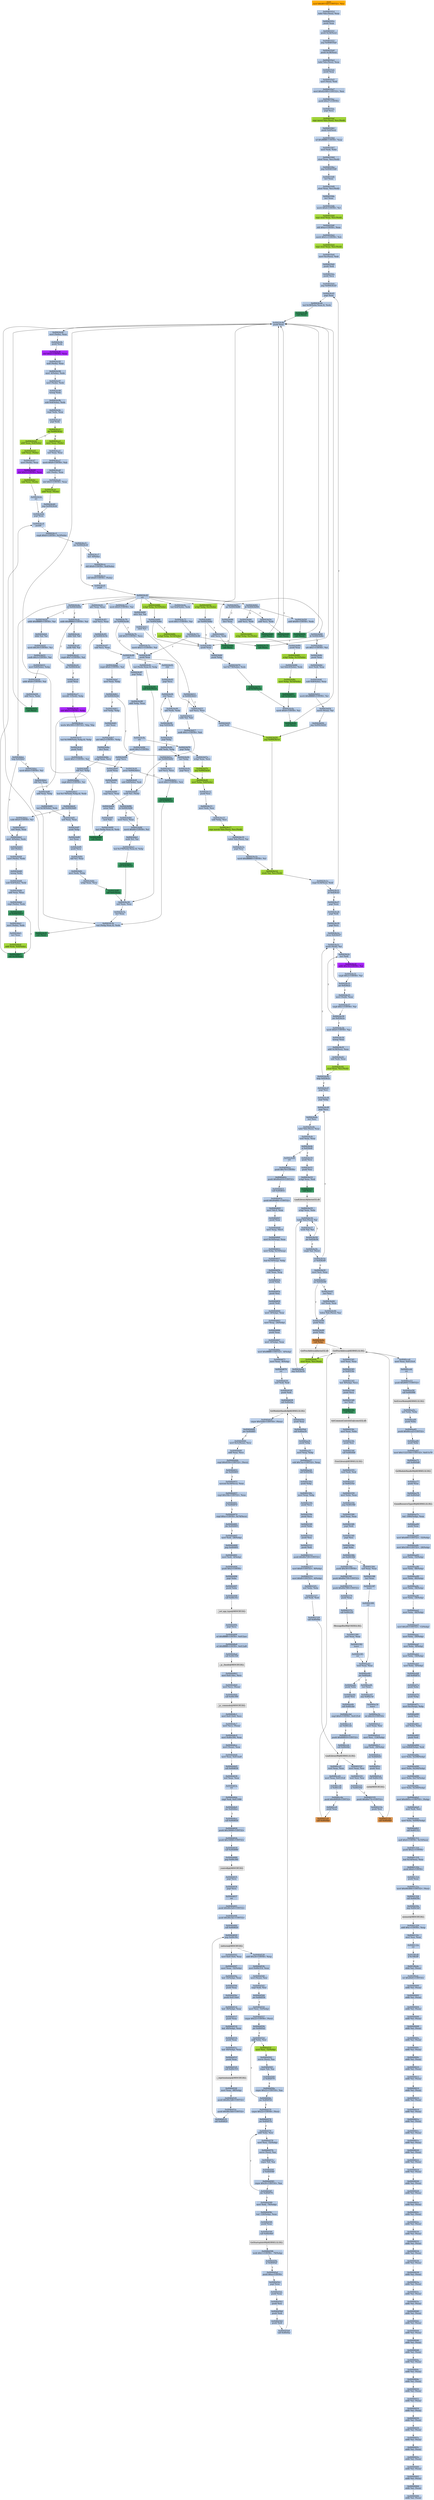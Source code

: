 strict digraph G {
	graph [bgcolor=transparent,
		name=G
	];
	node [color=lightsteelblue,
		fillcolor=lightsteelblue,
		shape=rectangle,
		style=filled
	];
	a0x00401018movl_0x4011b0UINT32_esi	[color=lightgrey,
		fillcolor=orange,
		label="start\nmovl $0x4011b0<UINT32>, %esi"];
	a0x0040101dlodsl_ds_esi__eax	[label="0x0040101d\nlodsl %ds:(%esi), %eax"];
	a0x00401018movl_0x4011b0UINT32_esi -> a0x0040101dlodsl_ds_esi__eax	[color="#000000"];
	a0x0040101epushl_eax	[label="0x0040101e\npushl %eax"];
	a0x0040101dlodsl_ds_esi__eax -> a0x0040101epushl_eax	[color="#000000"];
	a0x0040101fpushl_0x34esi_	[label="0x0040101f\npushl 0x34(%esi)"];
	a0x0040101epushl_eax -> a0x0040101fpushl_0x34esi_	[color="#000000"];
	a0x00401022jmp_0x004010a0	[label="0x00401022\njmp 0x004010a0"];
	a0x0040101fpushl_0x34esi_ -> a0x00401022jmp_0x004010a0	[color="#000000"];
	a0x004010a0pushl_0x38esi_	[label="0x004010a0\npushl 0x38(%esi)"];
	a0x00401022jmp_0x004010a0 -> a0x004010a0pushl_0x38esi_	[color="#000000"];
	a0x004010a3lodsl_ds_esi__eax	[label="0x004010a3\nlodsl %ds:(%esi), %eax"];
	a0x004010a0pushl_0x38esi_ -> a0x004010a3lodsl_ds_esi__eax	[color="#000000"];
	a0x004010a4pushl_eax	[label="0x004010a4\npushl %eax"];
	a0x004010a3lodsl_ds_esi__eax -> a0x004010a4pushl_eax	[color="#000000"];
	a0x004010a5movl_esi__edi	[label="0x004010a5\nmovl (%esi), %edi"];
	a0x004010a4pushl_eax -> a0x004010a5movl_esi__edi	[color="#000000"];
	a0x004010a7movl_0x42c0f0UINT32_esi	[label="0x004010a7\nmovl $0x42c0f0<UINT32>, %esi"];
	a0x004010a5movl_esi__edi -> a0x004010a7movl_0x42c0f0UINT32_esi	[color="#000000"];
	a0x004010acpushl_0x27UINT8	[label="0x004010ac\npushl $0x27<UINT8>"];
	a0x004010a7movl_0x42c0f0UINT32_esi -> a0x004010acpushl_0x27UINT8	[color="#000000"];
	a0x004010aepopl_ecx	[label="0x004010ae\npopl %ecx"];
	a0x004010acpushl_0x27UINT8 -> a0x004010aepopl_ecx	[color="#000000"];
	a0x004010afrepz_movsl_ds_esi__es_edi_	[color=yellowgreen,
		fillcolor=yellowgreen,
		label="0x004010af\nrepz movsl %ds:(%esi), %es:(%edi)"];
	a0x004010aepopl_ecx -> a0x004010afrepz_movsl_ds_esi__es_edi_	[color="#000000"];
	a0x004010b1pushl_0x4esi_	[label="0x004010b1\npushl 0x4(%esi)"];
	a0x004010afrepz_movsl_ds_esi__es_edi_ -> a0x004010b1pushl_0x4esi_	[color="#000000"];
	a0x004010b4orl_0xffffffffUINT8_eax	[label="0x004010b4\norl $0xffffffff<UINT8>, %eax"];
	a0x004010b1pushl_0x4esi_ -> a0x004010b4orl_0xffffffffUINT8_eax	[color="#000000"];
	a0x004010b7movl_edi_ebx	[label="0x004010b7\nmovl %edi, %ebx"];
	a0x004010b4orl_0xffffffffUINT8_eax -> a0x004010b7movl_edi_ebx	[color="#000000"];
	a0x004010b9stosl_eax_es_edi_	[label="0x004010b9\nstosl %eax, %es:(%edi)"];
	a0x004010b7movl_edi_ebx -> a0x004010b9stosl_eax_es_edi_	[color="#000000"];
	a0x004010bajmp_0x004010d8	[label="0x004010ba\njmp 0x004010d8"];
	a0x004010b9stosl_eax_es_edi_ -> a0x004010bajmp_0x004010d8	[color="#000000"];
	a0x004010d8incl_eax	[label="0x004010d8\nincl %eax"];
	a0x004010bajmp_0x004010d8 -> a0x004010d8incl_eax	[color="#000000"];
	a0x004010d9stosl_eax_es_edi_	[label="0x004010d9\nstosl %eax, %es:(%edi)"];
	a0x004010d8incl_eax -> a0x004010d9stosl_eax_es_edi_	[color="#000000"];
	a0x004010daincl_eax	[label="0x004010da\nincl %eax"];
	a0x004010d9stosl_eax_es_edi_ -> a0x004010daincl_eax	[color="#000000"];
	a0x004010dbmovb_0x4UINT8_cl	[label="0x004010db\nmovb $0x4<UINT8>, %cl"];
	a0x004010daincl_eax -> a0x004010dbmovb_0x4UINT8_cl	[color="#000000"];
	a0x004010ddrepz_stosl_eax_es_edi_	[color=yellowgreen,
		fillcolor=yellowgreen,
		label="0x004010dd\nrepz stosl %eax, %es:(%edi)"];
	a0x004010dbmovb_0x4UINT8_cl -> a0x004010ddrepz_stosl_eax_es_edi_	[color="#000000"];
	a0x004010dfshll_0xaUINT8_eax	[label="0x004010df\nshll $0xa<UINT8>, %eax"];
	a0x004010ddrepz_stosl_eax_es_edi_ -> a0x004010dfshll_0xaUINT8_eax	[color="#000000"];
	a0x004010e2movb_0x1cUINT8_ch	[label="0x004010e2\nmovb $0x1c<UINT8>, %ch"];
	a0x004010dfshll_0xaUINT8_eax -> a0x004010e2movb_0x1cUINT8_ch	[color="#000000"];
	a0x004010e4repz_stosl_eax_es_edi_	[color=yellowgreen,
		fillcolor=yellowgreen,
		label="0x004010e4\nrepz stosl %eax, %es:(%edi)"];
	a0x004010e2movb_0x1cUINT8_ch -> a0x004010e4repz_stosl_eax_es_edi_	[color="#000000"];
	a0x004010e6movl_0xcesi__edi	[label="0x004010e6\nmovl 0xc(%esi), %edi"];
	a0x004010e4repz_stosl_eax_es_edi_ -> a0x004010e6movl_0xcesi__edi	[color="#000000"];
	a0x004010e9pushl_edi	[label="0x004010e9\npushl %edi"];
	a0x004010e6movl_0xcesi__edi -> a0x004010e9pushl_edi	[color="#000000"];
	a0x004010eapushl_ecx	[label="0x004010ea\npushl %ecx"];
	a0x004010e9pushl_edi -> a0x004010eapushl_ecx	[color="#000000"];
	a0x004010ebjmp_0x00424cd3	[label="0x004010eb\njmp 0x00424cd3"];
	a0x004010eapushl_ecx -> a0x004010ebjmp_0x00424cd3	[color="#000000"];
	a0x00424cd3popl_eax	[label="0x00424cd3\npopl %eax"];
	a0x004010ebjmp_0x00424cd3 -> a0x00424cd3popl_eax	[color="#000000"];
	a0x00424cd4leal_0x58ebxeax4__edx	[label="0x00424cd4\nleal 0x58(%ebx,%eax,4), %edx"];
	a0x00424cd3popl_eax -> a0x00424cd4leal_0x58ebxeax4__edx	[color="#000000"];
	a0x00424cd8call_esi_	[color=seagreen,
		fillcolor=seagreen,
		label="0x00424cd8\ncall (%esi)"];
	a0x00424cd4leal_0x58ebxeax4__edx -> a0x00424cd8call_esi_	[color="#000000"];
	a0x00424c8bpushl_eax	[label="0x00424c8b\npushl %eax"];
	a0x00424cd8call_esi_ -> a0x00424c8bpushl_eax	[color="#000000"];
	a0x00424c8cmovl_ebx__eax	[label="0x00424c8c\nmovl (%ebx), %eax"];
	a0x00424c8bpushl_eax -> a0x00424c8cmovl_ebx__eax	[color="#000000"];
	a0x00424c8epushl_edx	[label="0x00424c8e\npushl %edx"];
	a0x00424c8cmovl_ebx__eax -> a0x00424c8epushl_edx	[color="#000000"];
	a0x00424c8fshrl_0xbUINT8_eax	[color=purple,
		fillcolor=purple,
		label="0x00424c8f\nshrl $0xb<UINT8>, %eax"];
	a0x00424c8epushl_edx -> a0x00424c8fshrl_0xbUINT8_eax	[color="#000000"];
	a0x00424c92mull_edx__eax	[label="0x00424c92\nmull (%edx), %eax"];
	a0x00424c8fshrl_0xbUINT8_eax -> a0x00424c92mull_edx__eax	[color="#000000"];
	a0x00424c94movl__4ebx__edx	[label="0x00424c94\nmovl -4(%ebx), %edx"];
	a0x00424c92mull_edx__eax -> a0x00424c94movl__4ebx__edx	[color="#000000"];
	a0x00424c97movl_edx__edx	[label="0x00424c97\nmovl (%edx), %edx"];
	a0x00424c94movl__4ebx__edx -> a0x00424c97movl_edx__edx	[color="#000000"];
	a0x00424c99bswap_edx	[label="0x00424c99\nbswap %edx"];
	a0x00424c97movl_edx__edx -> a0x00424c99bswap_edx	[color="#000000"];
	a0x00424c9bsubl_0x4ebx__edx	[label="0x00424c9b\nsubl 0x4(%ebx), %edx"];
	a0x00424c99bswap_edx -> a0x00424c9bsubl_0x4ebx__edx	[color="#000000"];
	a0x00424c9ecmpl_edx_eax	[label="0x00424c9e\ncmpl %edx, %eax"];
	a0x00424c9bsubl_0x4ebx__edx -> a0x00424c9ecmpl_edx_eax	[color="#000000"];
	a0x00424ca0popl_edx	[label="0x00424ca0\npopl %edx"];
	a0x00424c9ecmpl_edx_eax -> a0x00424ca0popl_edx	[color="#000000"];
	a0x00424ca1jbe_0x00424cb2	[color=yellowgreen,
		fillcolor=yellowgreen,
		label="0x00424ca1\njbe 0x00424cb2"];
	a0x00424ca0popl_edx -> a0x00424ca1jbe_0x00424cb2	[color="#000000"];
	a0x00424ca3movl_eax_ebx_	[color=yellowgreen,
		fillcolor=yellowgreen,
		label="0x00424ca3\nmovl %eax, (%ebx)"];
	a0x00424ca1jbe_0x00424cb2 -> a0x00424ca3movl_eax_ebx_	[color="#000000",
		label=F];
	a0x00424cb2addl_eax_0x4ebx_	[color=yellowgreen,
		fillcolor=yellowgreen,
		label="0x00424cb2\naddl %eax, 0x4(%ebx)"];
	a0x00424ca1jbe_0x00424cb2 -> a0x00424cb2addl_eax_0x4ebx_	[color="#000000",
		label=T];
	a0x00424ca5xorl_eax_eax	[label="0x00424ca5\nxorl %eax, %eax"];
	a0x00424ca3movl_eax_ebx_ -> a0x00424ca5xorl_eax_eax	[color="#000000"];
	a0x00424ca7movb_0x8UINT8_ah	[label="0x00424ca7\nmovb $0x8<UINT8>, %ah"];
	a0x00424ca5xorl_eax_eax -> a0x00424ca7movb_0x8UINT8_ah	[color="#000000"];
	a0x00424ca9subl_edx__eax	[label="0x00424ca9\nsubl (%edx), %eax"];
	a0x00424ca7movb_0x8UINT8_ah -> a0x00424ca9subl_edx__eax	[color="#000000"];
	a0x00424cabshrl_0x5UINT8_eax	[label="0x00424cab\nshrl $0x5<UINT8>, %eax"];
	a0x00424ca9subl_edx__eax -> a0x00424cabshrl_0x5UINT8_eax	[color="#000000"];
	a0x00424caeaddl_eax_edx_	[color=yellowgreen,
		fillcolor=yellowgreen,
		label="0x00424cae\naddl %eax, (%edx)"];
	a0x00424cabshrl_0x5UINT8_eax -> a0x00424caeaddl_eax_edx_	[color="#000000"];
	a0x00424cb0jmp_0x00424cbf	[label="0x00424cb0\njmp 0x00424cbf"];
	a0x00424caeaddl_eax_edx_ -> a0x00424cb0jmp_0x00424cbf	[color="#000000"];
	a0x00424cbfpopl_eax	[label="0x00424cbf\npopl %eax"];
	a0x00424cb0jmp_0x00424cbf -> a0x00424cbfpopl_eax	[color="#000000"];
	a0x00424cc0pushfl_	[label="0x00424cc0\npushfl "];
	a0x00424cbfpopl_eax -> a0x00424cc0pushfl_	[color="#000000"];
	a0x00424cc1cmpb_0x0UINT8_0x3ebx_	[label="0x00424cc1\ncmpb $0x0<UINT8>, 0x3(%ebx)"];
	a0x00424cc0pushfl_ -> a0x00424cc1cmpb_0x0UINT8_0x3ebx_	[color="#000000"];
	a0x00424cc5jne_0x00424cd1	[label="0x00424cc5\njne 0x00424cd1"];
	a0x00424cc1cmpb_0x0UINT8_0x3ebx_ -> a0x00424cc5jne_0x00424cd1	[color="#000000"];
	a0x00424cd1popfl_	[label="0x00424cd1\npopfl "];
	a0x00424cc5jne_0x00424cd1 -> a0x00424cd1popfl_	[color="#000000",
		label=T];
	a0x00424cc7incl__4ebx_	[label="0x00424cc7\nincl -4(%ebx)"];
	a0x00424cc5jne_0x00424cd1 -> a0x00424cc7incl__4ebx_	[color="#000000",
		label=F];
	a0x00424cd2ret	[label="0x00424cd2\nret"];
	a0x00424cd1popfl_ -> a0x00424cd2ret	[color="#000000"];
	a0x00424cdajb_0x00424d2b	[label="0x00424cda\njb 0x00424d2b"];
	a0x00424cd2ret -> a0x00424cdajb_0x00424d2b	[color="#000000"];
	a0x00424c61adcl_eax_eax	[label="0x00424c61\nadcl %eax, %eax"];
	a0x00424cd2ret -> a0x00424c61adcl_eax_eax	[color="#000000"];
	a0x00424d3cjae_0x00424d80	[label="0x00424d3c\njae 0x00424d80"];
	a0x00424cd2ret -> a0x00424d3cjae_0x00424d80	[color="#000000"];
	a0x00424d42jb_0x00424d58	[label="0x00424d42\njb 0x00424d58"];
	a0x00424cd2ret -> a0x00424d42jb_0x00424d58	[color="#000000"];
	a0x00424d48jb_0x00424d6e	[label="0x00424d48\njb 0x00424d6e"];
	a0x00424cd2ret -> a0x00424d48jb_0x00424d6e	[color="#000000"];
	a0x00424c6eleal_0x4edx__edx	[label="0x00424c6e\nleal 0x4(%edx), %edx"];
	a0x00424cd2ret -> a0x00424c6eleal_0x4edx__edx	[color="#000000"];
	a0x00424d0fadcb_al_al	[label="0x00424d0f\nadcb %al, %al"];
	a0x00424cd2ret -> a0x00424d0fadcb_al_al	[color="#000000"];
	a0x00424dealoop_0x424dcf	[label="0x00424dea\nloop 0x424dcf"];
	a0x00424cd2ret -> a0x00424dealoop_0x424dcf	[color="#000000"];
	a0x00424d5dxchgl_ebp_0xcebx_	[color=yellowgreen,
		fillcolor=yellowgreen,
		label="0x00424d5d\nxchgl %ebp, 0xc(%ebx)"];
	a0x00424cd2ret -> a0x00424d5dxchgl_ebp_0xcebx_	[color="#000000"];
	a0x00424d66xchgl_ebp_0x10ebx_	[color=yellowgreen,
		fillcolor=yellowgreen,
		label="0x00424d66\nxchgl %ebp, 0x10(%ebx)"];
	a0x00424cd2ret -> a0x00424d66xchgl_ebp_0x10ebx_	[color="#000000"];
	a0x00424c77movb_0x9UINT8_al	[label="0x00424c77\nmovb $0x9<UINT8>, %al"];
	a0x00424cd2ret -> a0x00424c77movb_0x9UINT8_al	[color="#000000"];
	a0x00424cdcaddb_0xfffffffdUINT8_al	[label="0x00424cdc\naddb $0xfffffffd<UINT8>, %al"];
	a0x00424cdajb_0x00424d2b -> a0x00424cdcaddb_0xfffffffdUINT8_al	[color="#000000",
		label=F];
	a0x00424d2baddb_0xfffffff9UINT8_al	[label="0x00424d2b\naddb $0xfffffff9<UINT8>, %al"];
	a0x00424cdajb_0x00424d2b -> a0x00424d2baddb_0xfffffff9UINT8_al	[color="#000000",
		label=T];
	a0x00424cdesbbb_dl_dl	[label="0x00424cde\nsbbb %dl, %dl"];
	a0x00424cdcaddb_0xfffffffdUINT8_al -> a0x00424cdesbbb_dl_dl	[color="#000000"];
	a0x00424ce0andb_dl_al	[label="0x00424ce0\nandb %dl, %al"];
	a0x00424cdesbbb_dl_dl -> a0x00424ce0andb_dl_al	[color="#000000"];
	a0x00424ce2cmpb_0x7UINT8_al	[label="0x00424ce2\ncmpb $0x7<UINT8>, %al"];
	a0x00424ce0andb_dl_al -> a0x00424ce2cmpb_0x7UINT8_al	[color="#000000"];
	a0x00424ce4jae_0x00424cdc	[label="0x00424ce4\njae 0x00424cdc"];
	a0x00424ce2cmpb_0x7UINT8_al -> a0x00424ce4jae_0x00424cdc	[color="#000000"];
	a0x00424ce4jae_0x00424cdc -> a0x00424cdcaddb_0xfffffffdUINT8_al	[color="#000000",
		label=T];
	a0x00424ce6pushl_eax	[label="0x00424ce6\npushl %eax"];
	a0x00424ce4jae_0x00424cdc -> a0x00424ce6pushl_eax	[color="#000000",
		label=F];
	a0x00424ce7movzbl__1edi__ebp	[label="0x00424ce7\nmovzbl -1(%edi), %ebp"];
	a0x00424ce6pushl_eax -> a0x00424ce7movzbl__1edi__ebp	[color="#000000"];
	a0x00424cebshrl_0x5UINT8_ebp	[color=purple,
		fillcolor=purple,
		label="0x00424ceb\nshrl $0x5<UINT8>, %ebp"];
	a0x00424ce7movzbl__1edi__ebp -> a0x00424cebshrl_0x5UINT8_ebp	[color="#000000"];
	a0x00424ceeimulw_0x300UINT16_bp_bp	[label="0x00424cee\nimulw $0x300<UINT16>, %bp, %bp"];
	a0x00424cebshrl_0x5UINT8_ebp -> a0x00424ceeimulw_0x300UINT16_bp_bp	[color="#000000"];
	a0x00424cf3leal_0x1008ebxebp4__ebp	[label="0x00424cf3\nleal 0x1008(%ebx,%ebp,4), %ebp"];
	a0x00424ceeimulw_0x300UINT16_bp_bp -> a0x00424cf3leal_0x1008ebxebp4__ebp	[color="#000000"];
	a0x00424cfapushl_edi	[label="0x00424cfa\npushl %edi"];
	a0x00424cf3leal_0x1008ebxebp4__ebp -> a0x00424cfapushl_edi	[color="#000000"];
	a0x00424cfbmovb_0x1UINT8_al	[label="0x00424cfb\nmovb $0x1<UINT8>, %al"];
	a0x00424cfapushl_edi -> a0x00424cfbmovb_0x1UINT8_al	[color="#000000"];
	a0x00424cfdjecxz_0x00424d1e	[label="0x00424cfd\njecxz 0x00424d1e"];
	a0x00424cfbmovb_0x1UINT8_al -> a0x00424cfdjecxz_0x00424d1e	[color="#000000"];
	a0x00424d1emovb_0x1UINT8_ch	[label="0x00424d1e\nmovb $0x1<UINT8>, %ch"];
	a0x00424cfdjecxz_0x00424d1e -> a0x00424d1emovb_0x1UINT8_ch	[color="#000000",
		label=T];
	a0x00424cffsubl_0x8ebx__edi	[label="0x00424cff\nsubl 0x8(%ebx), %edi"];
	a0x00424cfdjecxz_0x00424d1e -> a0x00424cffsubl_0x8ebx__edi	[color="#000000",
		label=F];
	a0x00424d20call_0x50esi_	[color=seagreen,
		fillcolor=seagreen,
		label="0x00424d20\ncall 0x50(%esi)"];
	a0x00424d1emovb_0x1UINT8_ch -> a0x00424d20call_0x50esi_	[color="#000000"];
	a0x00424c5bleal_ebpeax4__edx	[label="0x00424c5b\nleal (%ebp,%eax,4), %edx"];
	a0x00424d20call_0x50esi_ -> a0x00424c5bleal_ebpeax4__edx	[color="#000000"];
	a0x00424c5fcall_esi_	[color=seagreen,
		fillcolor=seagreen,
		label="0x00424c5f\ncall (%esi)"];
	a0x00424c5bleal_ebpeax4__edx -> a0x00424c5fcall_esi_	[color="#000000"];
	a0x00424c5fcall_esi_ -> a0x00424c8bpushl_eax	[color="#000000"];
	a0x00424c63cmpl_ecx_eax	[label="0x00424c63\ncmpl %ecx, %eax"];
	a0x00424c61adcl_eax_eax -> a0x00424c63cmpl_ecx_eax	[color="#000000"];
	a0x00424c65jb_0x00424c5b	[label="0x00424c65\njb 0x00424c5b"];
	a0x00424c63cmpl_ecx_eax -> a0x00424c65jb_0x00424c5b	[color="#000000"];
	a0x00424c65jb_0x00424c5b -> a0x00424c5bleal_ebpeax4__edx	[color="#000000",
		label=T];
	a0x00424c67subl_ecx_eax	[label="0x00424c67\nsubl %ecx, %eax"];
	a0x00424c65jb_0x00424c5b -> a0x00424c67subl_ecx_eax	[color="#000000",
		label=F];
	a0x00424cb5subl_eax_ebx_	[color=yellowgreen,
		fillcolor=yellowgreen,
		label="0x00424cb5\nsubl %eax, (%ebx)"];
	a0x00424cb2addl_eax_0x4ebx_ -> a0x00424cb5subl_eax_ebx_	[color="#000000"];
	a0x00424cb7movl_edx__eax	[label="0x00424cb7\nmovl (%edx), %eax"];
	a0x00424cb5subl_eax_ebx_ -> a0x00424cb7movl_edx__eax	[color="#000000"];
	a0x00424cb9shrl_0x5UINT8_eax	[color=purple,
		fillcolor=purple,
		label="0x00424cb9\nshrl $0x5<UINT8>, %eax"];
	a0x00424cb7movl_edx__eax -> a0x00424cb9shrl_0x5UINT8_eax	[color="#000000"];
	a0x00424cbcsubl_eax_edx_	[color=yellowgreen,
		fillcolor=yellowgreen,
		label="0x00424cbc\nsubl %eax, (%edx)"];
	a0x00424cb9shrl_0x5UINT8_eax -> a0x00424cbcsubl_eax_edx_	[color="#000000"];
	a0x00424cbestc_	[label="0x00424cbe\nstc "];
	a0x00424cbcsubl_eax_edx_ -> a0x00424cbestc_	[color="#000000"];
	a0x00424cbestc_ -> a0x00424cbfpopl_eax	[color="#000000"];
	a0x00424ccashll_0x8UINT8_0x4ebx_	[label="0x00424cca\nshll $0x8<UINT8>, 0x4(%ebx)"];
	a0x00424cc7incl__4ebx_ -> a0x00424ccashll_0x8UINT8_0x4ebx_	[color="#000000"];
	a0x00424cceshll_0x8UINT8_ebx_	[label="0x00424cce\nshll $0x8<UINT8>, (%ebx)"];
	a0x00424ccashll_0x8UINT8_0x4ebx_ -> a0x00424cceshll_0x8UINT8_ebx_	[color="#000000"];
	a0x00424cceshll_0x8UINT8_ebx_ -> a0x00424cd1popfl_	[color="#000000"];
	a0x00424c69ret	[label="0x00424c69\nret"];
	a0x00424c67subl_ecx_eax -> a0x00424c69ret	[color="#000000"];
	a0x00424d23xorl_ecx_ecx	[label="0x00424d23\nxorl %ecx, %ecx"];
	a0x00424c69ret -> a0x00424d23xorl_ecx_ecx	[color="#000000"];
	a0x00424c87popl_ebp	[label="0x00424c87\npopl %ebp"];
	a0x00424c69ret -> a0x00424c87popl_ebp	[color="#000000"];
	a0x00424dadcmpb_0x4UINT8_al	[label="0x00424dad\ncmpb $0x4<UINT8>, %al"];
	a0x00424c69ret -> a0x00424dadcmpb_0x4UINT8_al	[color="#000000"];
	a0x00424e02cltd_	[label="0x00424e02\ncltd "];
	a0x00424c69ret -> a0x00424e02cltd_	[color="#000000"];
	a0x00424d25popl_edi	[label="0x00424d25\npopl %edi"];
	a0x00424d23xorl_ecx_ecx -> a0x00424d25popl_edi	[color="#000000"];
	a0x00424d26jmp_0x00424e1d	[color=yellowgreen,
		fillcolor=yellowgreen,
		label="0x00424d26\njmp 0x00424e1d"];
	a0x00424d25popl_edi -> a0x00424d26jmp_0x00424e1d	[color="#000000"];
	a0x00424e1dstosb_al_es_edi_	[color=yellowgreen,
		fillcolor=yellowgreen,
		label="0x00424e1d\nstosb %al, %es:(%edi)"];
	a0x00424d26jmp_0x00424e1d -> a0x00424e1dstosb_al_es_edi_	[color="#000000"];
	a0x00424e1ecmpl_0x34esi__edi	[label="0x00424e1e\ncmpl 0x34(%esi), %edi"];
	a0x00424e1dstosb_al_es_edi_ -> a0x00424e1ecmpl_0x34esi__edi	[color="#000000"];
	a0x00424e21jb_0x424cd3	[label="0x00424e21\njb 0x424cd3"];
	a0x00424e1ecmpl_0x34esi__edi -> a0x00424e21jb_0x424cd3	[color="#000000"];
	a0x00424e21jb_0x424cd3 -> a0x00424cd3popl_eax	[color="#000000",
		label=T];
	a0x00424e27popl_eax	[label="0x00424e27\npopl %eax"];
	a0x00424e21jb_0x424cd3 -> a0x00424e27popl_eax	[color="#000000",
		label=F];
	a0x00424d2dsbbb_al_al	[label="0x00424d2d\nsbbb %al, %al"];
	a0x00424d2baddb_0xfffffff9UINT8_al -> a0x00424d2dsbbb_al_al	[color="#000000"];
	a0x00424d2fmovb_0x30UINT8_cl	[label="0x00424d2f\nmovb $0x30<UINT8>, %cl"];
	a0x00424d2dsbbb_al_al -> a0x00424d2fmovb_0x30UINT8_cl	[color="#000000"];
	a0x00424d31andb_0x3UINT8_al	[label="0x00424d31\nandb $0x3<UINT8>, %al"];
	a0x00424d2fmovb_0x30UINT8_cl -> a0x00424d31andb_0x3UINT8_al	[color="#000000"];
	a0x00424d33movl_0x8ebx__ebp	[label="0x00424d33\nmovl 0x8(%ebx), %ebp"];
	a0x00424d31andb_0x3UINT8_al -> a0x00424d33movl_0x8ebx__ebp	[color="#000000"];
	a0x00424d36addb_0x8UINT8_al	[label="0x00424d36\naddb $0x8<UINT8>, %al"];
	a0x00424d33movl_0x8ebx__ebp -> a0x00424d36addb_0x8UINT8_al	[color="#000000"];
	a0x00424d38addl_ecx_edx	[label="0x00424d38\naddl %ecx, %edx"];
	a0x00424d36addb_0x8UINT8_al -> a0x00424d38addl_ecx_edx	[color="#000000"];
	a0x00424d3acall_esi_	[color=seagreen,
		fillcolor=seagreen,
		label="0x00424d3a\ncall (%esi)"];
	a0x00424d38addl_ecx_edx -> a0x00424d3acall_esi_	[color="#000000"];
	a0x00424d3acall_esi_ -> a0x00424c8bpushl_eax	[color="#000000"];
	a0x00424d3eaddl_ecx_edx	[label="0x00424d3e\naddl %ecx, %edx"];
	a0x00424d3cjae_0x00424d80 -> a0x00424d3eaddl_ecx_edx	[color="#000000",
		label=F];
	a0x00424d80decl_eax	[label="0x00424d80\ndecl %eax"];
	a0x00424d3cjae_0x00424d80 -> a0x00424d80decl_eax	[color="#000000",
		label=T];
	a0x00424d40call_esi_	[color=seagreen,
		fillcolor=seagreen,
		label="0x00424d40\ncall (%esi)"];
	a0x00424d3eaddl_ecx_edx -> a0x00424d40call_esi_	[color="#000000"];
	a0x00424d40call_esi_ -> a0x00424c8bpushl_eax	[color="#000000"];
	a0x00424d44addl_ecx_edx	[label="0x00424d44\naddl %ecx, %edx"];
	a0x00424d42jb_0x00424d58 -> a0x00424d44addl_ecx_edx	[color="#000000",
		label=F];
	a0x00424d58addl_0x60UINT8_edx	[label="0x00424d58\naddl $0x60<UINT8>, %edx"];
	a0x00424d42jb_0x00424d58 -> a0x00424d58addl_0x60UINT8_edx	[color="#000000",
		label=T];
	a0x00424d46call_esi_	[color=seagreen,
		fillcolor=seagreen,
		label="0x00424d46\ncall (%esi)"];
	a0x00424d44addl_ecx_edx -> a0x00424d46call_esi_	[color="#000000"];
	a0x00424d46call_esi_ -> a0x00424c8bpushl_eax	[color="#000000"];
	a0x00424d6epushl_eax	[label="0x00424d6e\npushl %eax"];
	a0x00424d48jb_0x00424d6e -> a0x00424d6epushl_eax	[color="#000000",
		label=T];
	a0x00424d4aorb_0x1UINT8_al	[label="0x00424d4a\norb $0x1<UINT8>, %al"];
	a0x00424d48jb_0x00424d6e -> a0x00424d4aorb_0x1UINT8_al	[color="#000000",
		label=F];
	a0x00424d6fpushl_ebp	[label="0x00424d6f\npushl %ebp"];
	a0x00424d6epushl_eax -> a0x00424d6fpushl_ebp	[color="#000000"];
	a0x00424d70leal_0x778ebx__edx	[label="0x00424d70\nleal 0x778(%ebx), %edx"];
	a0x00424d6fpushl_ebp -> a0x00424d70leal_0x778ebx__edx	[color="#000000"];
	a0x00424d76call_0x54esi_	[color=seagreen,
		fillcolor=seagreen,
		label="0x00424d76\ncall 0x54(%esi)"];
	a0x00424d70leal_0x778ebx__edx -> a0x00424d76call_0x54esi_	[color="#000000"];
	a0x00424c6amovb_0x8UINT8_cl	[label="0x00424c6a\nmovb $0x8<UINT8>, %cl"];
	a0x00424d76call_0x54esi_ -> a0x00424c6amovb_0x8UINT8_cl	[color="#000000"];
	a0x00424c6ccall_esi_	[color=seagreen,
		fillcolor=seagreen,
		label="0x00424c6c\ncall (%esi)"];
	a0x00424c6amovb_0x8UINT8_cl -> a0x00424c6ccall_esi_	[color="#000000"];
	a0x00424c6ccall_esi_ -> a0x00424c8bpushl_eax	[color="#000000"];
	a0x00424c71movb_0x1UINT8_al	[label="0x00424c71\nmovb $0x1<UINT8>, %al"];
	a0x00424c6eleal_0x4edx__edx -> a0x00424c71movb_0x1UINT8_al	[color="#000000"];
	a0x00424c73jae_0x00424c80	[label="0x00424c73\njae 0x00424c80"];
	a0x00424c71movb_0x1UINT8_al -> a0x00424c73jae_0x00424c80	[color="#000000"];
	a0x00424c80pushl_eax	[label="0x00424c80\npushl %eax"];
	a0x00424c73jae_0x00424c80 -> a0x00424c80pushl_eax	[color="#000000",
		label=T];
	a0x00424c75call_esi_	[color=seagreen,
		fillcolor=seagreen,
		label="0x00424c75\ncall (%esi)"];
	a0x00424c73jae_0x00424c80 -> a0x00424c75call_esi_	[color="#000000",
		label=F];
	a0x00424c81leal_edxeax4__ebp	[label="0x00424c81\nleal (%edx,%eax,4), %ebp"];
	a0x00424c80pushl_eax -> a0x00424c81leal_edxeax4__ebp	[color="#000000"];
	a0x00424c84call_0x4cesi_	[color=seagreen,
		fillcolor=seagreen,
		label="0x00424c84\ncall 0x4c(%esi)"];
	a0x00424c81leal_edxeax4__ebp -> a0x00424c84call_0x4cesi_	[color="#000000"];
	a0x00424c58xorl_eax_eax	[label="0x00424c58\nxorl %eax, %eax"];
	a0x00424c84call_0x4cesi_ -> a0x00424c58xorl_eax_eax	[color="#000000"];
	a0x00424c5aincl_eax	[label="0x00424c5a\nincl %eax"];
	a0x00424c58xorl_eax_eax -> a0x00424c5aincl_eax	[color="#000000"];
	a0x00424c5aincl_eax -> a0x00424c5bleal_ebpeax4__edx	[color="#000000"];
	a0x00424c88addl_ebp_eax	[label="0x00424c88\naddl %ebp, %eax"];
	a0x00424c87popl_ebp -> a0x00424c88addl_ebp_eax	[color="#000000"];
	a0x00424c8aret	[label="0x00424c8a\nret"];
	a0x00424c88addl_ebp_eax -> a0x00424c8aret	[color="#000000"];
	a0x00424d79popl_ebp	[label="0x00424d79\npopl %ebp"];
	a0x00424c8aret -> a0x00424d79popl_ebp	[color="#000000"];
	a0x00424d94pushl_0x3UINT8	[label="0x00424d94\npushl $0x3<UINT8>"];
	a0x00424c8aret -> a0x00424d94pushl_0x3UINT8	[color="#000000"];
	a0x00424d7axchgl_eax_ecx	[label="0x00424d7a\nxchgl %eax, %ecx"];
	a0x00424d79popl_ebp -> a0x00424d7axchgl_eax_ecx	[color="#000000"];
	a0x00424d7bjmp_0x00424e0f	[color=yellowgreen,
		fillcolor=yellowgreen,
		label="0x00424d7b\njmp 0x00424e0f"];
	a0x00424d7axchgl_eax_ecx -> a0x00424d7bjmp_0x00424e0f	[color="#000000"];
	a0x00424e0fmovl_ebp_0x8ebx_	[color=yellowgreen,
		fillcolor=yellowgreen,
		label="0x00424e0f\nmovl %ebp, 0x8(%ebx)"];
	a0x00424d7bjmp_0x00424e0f -> a0x00424e0fmovl_ebp_0x8ebx_	[color="#000000"];
	a0x00424e12pushl_esi	[label="0x00424e12\npushl %esi"];
	a0x00424e0fmovl_ebp_0x8ebx_ -> a0x00424e12pushl_esi	[color="#000000"];
	a0x00424e13movl_edi_esi	[label="0x00424e13\nmovl %edi, %esi"];
	a0x00424e12pushl_esi -> a0x00424e13movl_edi_esi	[color="#000000"];
	a0x00424e15subl_ebp_esi	[label="0x00424e15\nsubl %ebp, %esi"];
	a0x00424e13movl_edi_esi -> a0x00424e15subl_ebp_esi	[color="#000000"];
	a0x00424e17repz_movsb_ds_esi__es_edi_	[color=yellowgreen,
		fillcolor=yellowgreen,
		label="0x00424e17\nrepz movsb %ds:(%esi), %es:(%edi)"];
	a0x00424e15subl_ebp_esi -> a0x00424e17repz_movsb_ds_esi__es_edi_	[color="#000000"];
	a0x00424e19lodsb_ds_esi__al	[label="0x00424e19\nlodsb %ds:(%esi), %al"];
	a0x00424e17repz_movsb_ds_esi__es_edi_ -> a0x00424e19lodsb_ds_esi__al	[color="#000000"];
	a0x00424e1apopl_esi	[label="0x00424e1a\npopl %esi"];
	a0x00424e19lodsb_ds_esi__al -> a0x00424e1apopl_esi	[color="#000000"];
	a0x00424e1bmovb_0xffffff80UINT8_cl	[label="0x00424e1b\nmovb $0xffffff80<UINT8>, %cl"];
	a0x00424e1apopl_esi -> a0x00424e1bmovb_0xffffff80UINT8_cl	[color="#000000"];
	a0x00424e1bmovb_0xffffff80UINT8_cl -> a0x00424e1dstosb_al_es_edi_	[color="#000000"];
	a0x00424d02testb_cl_edi_	[label="0x00424d02\ntestb %cl, (%edi)"];
	a0x00424cffsubl_0x8ebx__edi -> a0x00424d02testb_cl_edi_	[color="#000000"];
	a0x00424d04setne_ah	[label="0x00424d04\nsetne %ah"];
	a0x00424d02testb_cl_edi_ -> a0x00424d04setne_ah	[color="#000000"];
	a0x00424d07incb_ah	[label="0x00424d07\nincb %ah"];
	a0x00424d04setne_ah -> a0x00424d07incb_ah	[color="#000000"];
	a0x00424d09leal_ebpeax4__edx	[label="0x00424d09\nleal (%ebp,%eax,4), %edx"];
	a0x00424d07incb_ah -> a0x00424d09leal_ebpeax4__edx	[color="#000000"];
	a0x00424d0dcall_esi_	[color=seagreen,
		fillcolor=seagreen,
		label="0x00424d0d\ncall (%esi)"];
	a0x00424d09leal_ebpeax4__edx -> a0x00424d0dcall_esi_	[color="#000000"];
	a0x00424d0dcall_esi_ -> a0x00424c8bpushl_eax	[color="#000000"];
	a0x00424d11shrb_cl	[label="0x00424d11\nshrb %cl"];
	a0x00424d0fadcb_al_al -> a0x00424d11shrb_cl	[color="#000000"];
	a0x00424d13je_0x00424d23	[label="0x00424d13\nje 0x00424d23"];
	a0x00424d11shrb_cl -> a0x00424d13je_0x00424d23	[color="#000000"];
	a0x00424d13je_0x00424d23 -> a0x00424d23xorl_ecx_ecx	[color="#000000",
		label=T];
	a0x00424d15subb_al_ah	[label="0x00424d15\nsubb %al, %ah"];
	a0x00424d13je_0x00424d23 -> a0x00424d15subb_al_ah	[color="#000000",
		label=F];
	a0x00424d17andb_0x1UINT8_ah	[label="0x00424d17\nandb $0x1<UINT8>, %ah"];
	a0x00424d15subb_al_ah -> a0x00424d17andb_0x1UINT8_ah	[color="#000000"];
	a0x00424d1ajne_0x00424d02	[label="0x00424d1a\njne 0x00424d02"];
	a0x00424d17andb_0x1UINT8_ah -> a0x00424d1ajne_0x00424d02	[color="#000000"];
	a0x00424d1ajne_0x00424d02 -> a0x00424d02testb_cl_edi_	[color="#000000",
		label=T];
	a0x00424d1cxorl_ecx_ecx	[label="0x00424d1c\nxorl %ecx, %ecx"];
	a0x00424d1ajne_0x00424d02 -> a0x00424d1cxorl_ecx_ecx	[color="#000000",
		label=F];
	a0x00424d1cxorl_ecx_ecx -> a0x00424d1emovb_0x1UINT8_ch	[color="#000000"];
	a0x00424d81xchgl_ebp_0xcebx_	[color=yellowgreen,
		fillcolor=yellowgreen,
		label="0x00424d81\nxchgl %ebp, 0xc(%ebx)"];
	a0x00424d80decl_eax -> a0x00424d81xchgl_ebp_0xcebx_	[color="#000000"];
	a0x00424d84pushl_eax	[label="0x00424d84\npushl %eax"];
	a0x00424d81xchgl_ebp_0xcebx_ -> a0x00424d84pushl_eax	[color="#000000"];
	a0x00424d85xchgl_ebp_0x10ebx_	[color=yellowgreen,
		fillcolor=yellowgreen,
		label="0x00424d85\nxchgl %ebp, 0x10(%ebx)"];
	a0x00424d84pushl_eax -> a0x00424d85xchgl_ebp_0x10ebx_	[color="#000000"];
	a0x00424d88leal_0xbc0ebx__edx	[label="0x00424d88\nleal 0xbc0(%ebx), %edx"];
	a0x00424d85xchgl_ebp_0x10ebx_ -> a0x00424d88leal_0xbc0ebx__edx	[color="#000000"];
	a0x00424d8emovl_ebp_0x14ebx_	[color=yellowgreen,
		fillcolor=yellowgreen,
		label="0x00424d8e\nmovl %ebp, 0x14(%ebx)"];
	a0x00424d88leal_0xbc0ebx__edx -> a0x00424d8emovl_ebp_0x14ebx_	[color="#000000"];
	a0x00424d91call_0x54esi_	[color=seagreen,
		fillcolor=seagreen,
		label="0x00424d91\ncall 0x54(%esi)"];
	a0x00424d8emovl_ebp_0x14ebx_ -> a0x00424d91call_0x54esi_	[color="#000000"];
	a0x00424d91call_0x54esi_ -> a0x00424c6amovb_0x8UINT8_cl	[color="#000000"];
	a0x00424d96popl_ecx	[label="0x00424d96\npopl %ecx"];
	a0x00424d94pushl_0x3UINT8 -> a0x00424d96popl_ecx	[color="#000000"];
	a0x00424d97pushl_eax	[label="0x00424d97\npushl %eax"];
	a0x00424d96popl_ecx -> a0x00424d97pushl_eax	[color="#000000"];
	a0x00424d98decl_eax	[label="0x00424d98\ndecl %eax"];
	a0x00424d97pushl_eax -> a0x00424d98decl_eax	[color="#000000"];
	a0x00424d99cmpl_ecx_eax	[label="0x00424d99\ncmpl %ecx, %eax"];
	a0x00424d98decl_eax -> a0x00424d99cmpl_ecx_eax	[color="#000000"];
	a0x00424d9bjb_0x00424d9f	[label="0x00424d9b\njb 0x00424d9f"];
	a0x00424d99cmpl_ecx_eax -> a0x00424d9bjb_0x00424d9f	[color="#000000"];
	a0x00424d9fmovb_0x40UINT8_cl	[label="0x00424d9f\nmovb $0x40<UINT8>, %cl"];
	a0x00424d9bjb_0x00424d9f -> a0x00424d9fmovb_0x40UINT8_cl	[color="#000000",
		label=T];
	a0x00424d9dmovl_ecx_eax	[label="0x00424d9d\nmovl %ecx, %eax"];
	a0x00424d9bjb_0x00424d9f -> a0x00424d9dmovl_ecx_eax	[color="#000000",
		label=F];
	a0x00424da1mulb_cl_al	[label="0x00424da1\nmulb %cl, %al"];
	a0x00424d9fmovb_0x40UINT8_cl -> a0x00424da1mulb_cl_al	[color="#000000"];
	a0x00424da3leal_0x378ebxeax4__ebp	[label="0x00424da3\nleal 0x378(%ebx,%eax,4), %ebp"];
	a0x00424da1mulb_cl_al -> a0x00424da3leal_0x378ebxeax4__ebp	[color="#000000"];
	a0x00424daacall_0x4cesi_	[color=seagreen,
		fillcolor=seagreen,
		label="0x00424daa\ncall 0x4c(%esi)"];
	a0x00424da3leal_0x378ebxeax4__ebp -> a0x00424daacall_0x4cesi_	[color="#000000"];
	a0x00424daacall_0x4cesi_ -> a0x00424c58xorl_eax_eax	[color="#000000"];
	a0x00424dafmovl_eax_ebp	[label="0x00424daf\nmovl %eax, %ebp"];
	a0x00424dadcmpb_0x4UINT8_al -> a0x00424dafmovl_eax_ebp	[color="#000000"];
	a0x00424db1jb_0x00424e0d	[label="0x00424db1\njb 0x00424e0d"];
	a0x00424dafmovl_eax_ebp -> a0x00424db1jb_0x00424e0d	[color="#000000"];
	a0x00424db3xorl_ebp_ebp	[label="0x00424db3\nxorl %ebp, %ebp"];
	a0x00424db1jb_0x00424e0d -> a0x00424db3xorl_ebp_ebp	[color="#000000",
		label=F];
	a0x00424e0dincl_ebp	[label="0x00424e0d\nincl %ebp"];
	a0x00424db1jb_0x00424e0d -> a0x00424e0dincl_ebp	[color="#000000",
		label=T];
	a0x00424db5shrl_eax	[label="0x00424db5\nshrl %eax"];
	a0x00424db3xorl_ebp_ebp -> a0x00424db5shrl_eax	[color="#000000"];
	a0x00424db7adcl_0x2UINT8_ebp	[label="0x00424db7\nadcl $0x2<UINT8>, %ebp"];
	a0x00424db5shrl_eax -> a0x00424db7adcl_0x2UINT8_ebp	[color="#000000"];
	a0x00424dbadecl_eax	[label="0x00424dba\ndecl %eax"];
	a0x00424db7adcl_0x2UINT8_ebp -> a0x00424dbadecl_eax	[color="#000000"];
	a0x00424dbbxchgl_eax_ecx	[label="0x00424dbb\nxchgl %eax, %ecx"];
	a0x00424dbadecl_eax -> a0x00424dbbxchgl_eax_ecx	[color="#000000"];
	a0x00424dbcshll_cl_ebp	[label="0x00424dbc\nshll %cl, %ebp"];
	a0x00424dbbxchgl_eax_ecx -> a0x00424dbcshll_cl_ebp	[color="#000000"];
	a0x00424dbecmpb_0x5UINT8_cl	[label="0x00424dbe\ncmpb $0x5<UINT8>, %cl"];
	a0x00424dbcshll_cl_ebp -> a0x00424dbecmpb_0x5UINT8_cl	[color="#000000"];
	a0x00424dc1leal_0x178ebxebp4__edx	[label="0x00424dc1\nleal 0x178(%ebx,%ebp,4), %edx"];
	a0x00424dbecmpb_0x5UINT8_cl -> a0x00424dc1leal_0x178ebxebp4__edx	[color="#000000"];
	a0x00424dc8jbe_0x00424df5	[label="0x00424dc8\njbe 0x00424df5"];
	a0x00424dc1leal_0x178ebxebp4__edx -> a0x00424dc8jbe_0x00424df5	[color="#000000"];
	a0x00424df5xorl_eax_eax	[label="0x00424df5\nxorl %eax, %eax"];
	a0x00424dc8jbe_0x00424df5 -> a0x00424df5xorl_eax_eax	[color="#000000",
		label=T];
	a0x00424dcasubb_0x4UINT8_cl	[label="0x00424dca\nsubb $0x4<UINT8>, %cl"];
	a0x00424dc8jbe_0x00424df5 -> a0x00424dcasubb_0x4UINT8_cl	[color="#000000",
		label=F];
	a0x00424df7pushl_ebp	[label="0x00424df7\npushl %ebp"];
	a0x00424df5xorl_eax_eax -> a0x00424df7pushl_ebp	[color="#000000"];
	a0x00424df8incl_eax	[label="0x00424df8\nincl %eax"];
	a0x00424df7pushl_ebp -> a0x00424df8incl_eax	[color="#000000"];
	a0x00424df9pushl_ecx	[label="0x00424df9\npushl %ecx"];
	a0x00424df8incl_eax -> a0x00424df9pushl_ecx	[color="#000000"];
	a0x00424dfashll_cl_eax	[label="0x00424dfa\nshll %cl, %eax"];
	a0x00424df9pushl_ecx -> a0x00424dfashll_cl_eax	[color="#000000"];
	a0x00424dfcmovl_edx_ebp	[label="0x00424dfc\nmovl %edx, %ebp"];
	a0x00424dfashll_cl_eax -> a0x00424dfcmovl_edx_ebp	[color="#000000"];
	a0x00424dfexchgl_eax_ecx	[label="0x00424dfe\nxchgl %eax, %ecx"];
	a0x00424dfcmovl_edx_ebp -> a0x00424dfexchgl_eax_ecx	[color="#000000"];
	a0x00424dffcall_0x4cesi_	[color=seagreen,
		fillcolor=seagreen,
		label="0x00424dff\ncall 0x4c(%esi)"];
	a0x00424dfexchgl_eax_ecx -> a0x00424dffcall_0x4cesi_	[color="#000000"];
	a0x00424dffcall_0x4cesi_ -> a0x00424c58xorl_eax_eax	[color="#000000"];
	a0x00424e03popl_ecx	[label="0x00424e03\npopl %ecx"];
	a0x00424e02cltd_ -> a0x00424e03popl_ecx	[color="#000000"];
	a0x00424e04shrl_eax	[label="0x00424e04\nshrl %eax"];
	a0x00424e03popl_ecx -> a0x00424e04shrl_eax	[color="#000000"];
	a0x00424e06adcl_edx_edx	[label="0x00424e06\nadcl %edx, %edx"];
	a0x00424e04shrl_eax -> a0x00424e06adcl_edx_edx	[color="#000000"];
	a0x00424e08loop_0x424e04	[label="0x00424e08\nloop 0x424e04"];
	a0x00424e06adcl_edx_edx -> a0x00424e08loop_0x424e04	[color="#000000"];
	a0x00424e08loop_0x424e04 -> a0x00424e04shrl_eax	[color="#000000",
		label=T];
	a0x00424e0apopl_ebp	[label="0x00424e0a\npopl %ebp"];
	a0x00424e08loop_0x424e04 -> a0x00424e0apopl_ebp	[color="#000000",
		label=F];
	a0x00424e0baddl_edx_ebp	[label="0x00424e0b\naddl %edx, %ebp"];
	a0x00424e0apopl_ebp -> a0x00424e0baddl_edx_ebp	[color="#000000"];
	a0x00424e0baddl_edx_ebp -> a0x00424e0dincl_ebp	[color="#000000"];
	a0x00424e0epopl_ecx	[label="0x00424e0e\npopl %ecx"];
	a0x00424e0dincl_ebp -> a0x00424e0epopl_ecx	[color="#000000"];
	a0x00424e0epopl_ecx -> a0x00424e0fmovl_ebp_0x8ebx_	[color="#000000"];
	a0x00424d4cpushl_eax	[label="0x00424d4c\npushl %eax"];
	a0x00424d4aorb_0x1UINT8_al -> a0x00424d4cpushl_eax	[color="#000000"];
	a0x00424d4dmovl_edi_eax	[label="0x00424d4d\nmovl %edi, %eax"];
	a0x00424d4cpushl_eax -> a0x00424d4dmovl_edi_eax	[color="#000000"];
	a0x00424d4fsubl_0x8ebx__eax	[label="0x00424d4f\nsubl 0x8(%ebx), %eax"];
	a0x00424d4dmovl_edi_eax -> a0x00424d4fsubl_0x8ebx__eax	[color="#000000"];
	a0x00424d52movb_0xffffff80UINT8_cl	[label="0x00424d52\nmovb $0xffffff80<UINT8>, %cl"];
	a0x00424d4fsubl_0x8ebx__eax -> a0x00424d52movb_0xffffff80UINT8_cl	[color="#000000"];
	a0x00424d54movb_eax__al	[label="0x00424d54\nmovb (%eax), %al"];
	a0x00424d52movb_0xffffff80UINT8_cl -> a0x00424d54movb_eax__al	[color="#000000"];
	a0x00424d56jmp_0x00424d26	[label="0x00424d56\njmp 0x00424d26"];
	a0x00424d54movb_eax__al -> a0x00424d56jmp_0x00424d26	[color="#000000"];
	a0x00424d56jmp_0x00424d26 -> a0x00424d26jmp_0x00424e1d	[color="#000000"];
	a0x00424d9dmovl_ecx_eax -> a0x00424d9fmovb_0x40UINT8_cl	[color="#000000"];
	a0x00424dcdxorl_eax_eax	[label="0x00424dcd\nxorl %eax, %eax"];
	a0x00424dcasubb_0x4UINT8_cl -> a0x00424dcdxorl_eax_eax	[color="#000000"];
	a0x00424dcfmovl__4ebx__edx	[label="0x00424dcf\nmovl -4(%ebx), %edx"];
	a0x00424dcdxorl_eax_eax -> a0x00424dcfmovl__4ebx__edx	[color="#000000"];
	a0x00424dd2shrl_ebx_	[label="0x00424dd2\nshrl (%ebx)"];
	a0x00424dcfmovl__4ebx__edx -> a0x00424dd2shrl_ebx_	[color="#000000"];
	a0x00424dd4movl_edx__edx	[label="0x00424dd4\nmovl (%edx), %edx"];
	a0x00424dd2shrl_ebx_ -> a0x00424dd4movl_edx__edx	[color="#000000"];
	a0x00424dd6bswap_edx	[label="0x00424dd6\nbswap %edx"];
	a0x00424dd4movl_edx__edx -> a0x00424dd6bswap_edx	[color="#000000"];
	a0x00424dd8subl_0x4ebx__edx	[label="0x00424dd8\nsubl 0x4(%ebx), %edx"];
	a0x00424dd6bswap_edx -> a0x00424dd8subl_0x4ebx__edx	[color="#000000"];
	a0x00424ddbaddl_eax_eax	[label="0x00424ddb\naddl %eax, %eax"];
	a0x00424dd8subl_0x4ebx__edx -> a0x00424ddbaddl_eax_eax	[color="#000000"];
	a0x00424dddcmpl_ebx__edx	[label="0x00424ddd\ncmpl (%ebx), %edx"];
	a0x00424ddbaddl_eax_eax -> a0x00424dddcmpl_ebx__edx	[color="#000000"];
	a0x00424ddfjb_0x00424de7	[color=seagreen,
		fillcolor=seagreen,
		label="0x00424ddf\njb 0x00424de7"];
	a0x00424dddcmpl_ebx__edx -> a0x00424ddfjb_0x00424de7	[color="#000000"];
	a0x00424de1movl_ebx__edx	[label="0x00424de1\nmovl (%ebx), %edx"];
	a0x00424ddfjb_0x00424de7 -> a0x00424de1movl_ebx__edx	[color="#000000",
		label=F];
	a0x00424de7call_0x10esi_	[color=seagreen,
		fillcolor=seagreen,
		label="0x00424de7\ncall 0x10(%esi)"];
	a0x00424ddfjb_0x00424de7 -> a0x00424de7call_0x10esi_	[color="#000000",
		label=T];
	a0x00424de3incl_eax	[label="0x00424de3\nincl %eax"];
	a0x00424de1movl_ebx__edx -> a0x00424de3incl_eax	[color="#000000"];
	a0x00424de4addl_edx_0x4ebx_	[color=yellowgreen,
		fillcolor=yellowgreen,
		label="0x00424de4\naddl %edx, 0x4(%ebx)"];
	a0x00424de3incl_eax -> a0x00424de4addl_edx_0x4ebx_	[color="#000000"];
	a0x00424de4addl_edx_0x4ebx_ -> a0x00424de7call_0x10esi_	[color="#000000"];
	a0x00424de7call_0x10esi_ -> a0x00424cc0pushfl_	[color="#000000"];
	a0x00424dealoop_0x424dcf -> a0x00424dcfmovl__4ebx__edx	[color="#000000",
		label=T];
	a0x00424decmovb_0x4UINT8_cl	[label="0x00424dec\nmovb $0x4<UINT8>, %cl"];
	a0x00424dealoop_0x424dcf -> a0x00424decmovb_0x4UINT8_cl	[color="#000000",
		label=F];
	a0x00424deeshll_cl_eax	[label="0x00424dee\nshll %cl, %eax"];
	a0x00424decmovb_0x4UINT8_cl -> a0x00424deeshll_cl_eax	[color="#000000"];
	a0x00424df0addl_eax_ebp	[label="0x00424df0\naddl %eax, %ebp"];
	a0x00424deeshll_cl_eax -> a0x00424df0addl_eax_ebp	[color="#000000"];
	a0x00424df2leal_0x18ebx__edx	[label="0x00424df2\nleal 0x18(%ebx), %edx"];
	a0x00424df0addl_eax_ebp -> a0x00424df2leal_0x18ebx__edx	[color="#000000"];
	a0x00424df2leal_0x18ebx__edx -> a0x00424df5xorl_eax_eax	[color="#000000"];
	a0x00424d5bcall_esi_	[color=seagreen,
		fillcolor=seagreen,
		label="0x00424d5b\ncall (%esi)"];
	a0x00424d58addl_0x60UINT8_edx -> a0x00424d5bcall_esi_	[color="#000000"];
	a0x00424d5bcall_esi_ -> a0x00424c8bpushl_eax	[color="#000000"];
	a0x00424d60jae_0x00424d6e	[label="0x00424d60\njae 0x00424d6e"];
	a0x00424d5dxchgl_ebp_0xcebx_ -> a0x00424d60jae_0x00424d6e	[color="#000000"];
	a0x00424d60jae_0x00424d6e -> a0x00424d6epushl_eax	[color="#000000",
		label=T];
	a0x00424d62addl_ecx_edx	[label="0x00424d62\naddl %ecx, %edx"];
	a0x00424d60jae_0x00424d6e -> a0x00424d62addl_ecx_edx	[color="#000000",
		label=F];
	a0x00424d64call_esi_	[color=seagreen,
		fillcolor=seagreen,
		label="0x00424d64\ncall (%esi)"];
	a0x00424d62addl_ecx_edx -> a0x00424d64call_esi_	[color="#000000"];
	a0x00424d64call_esi_ -> a0x00424c8bpushl_eax	[color="#000000"];
	a0x00424d69jae_0x00424d6e	[label="0x00424d69\njae 0x00424d6e"];
	a0x00424d66xchgl_ebp_0x10ebx_ -> a0x00424d69jae_0x00424d6e	[color="#000000"];
	a0x00424d69jae_0x00424d6e -> a0x00424d6epushl_eax	[color="#000000",
		label=T];
	a0x00424d6bxchgl_ebp_0x14ebx_	[color=yellowgreen,
		fillcolor=yellowgreen,
		label="0x00424d6b\nxchgl %ebp, 0x14(%ebx)"];
	a0x00424d69jae_0x00424d6e -> a0x00424d6bxchgl_ebp_0x14ebx_	[color="#000000",
		label=F];
	a0x00424d6bxchgl_ebp_0x14ebx_ -> a0x00424d6epushl_eax	[color="#000000"];
	a0x00424c75call_esi_ -> a0x00424c8bpushl_eax	[color="#000000"];
	a0x00424c79jae_0x00424c80	[label="0x00424c79\njae 0x00424c80"];
	a0x00424c77movb_0x9UINT8_al -> a0x00424c79jae_0x00424c80	[color="#000000"];
	a0x00424c79jae_0x00424c80 -> a0x00424c80pushl_eax	[color="#000000",
		label=T];
	a0x00424c7bshll_0x5UINT8_ecx	[label="0x00424c7b\nshll $0x5<UINT8>, %ecx"];
	a0x00424c79jae_0x00424c80 -> a0x00424c7bshll_0x5UINT8_ecx	[color="#000000",
		label=F];
	a0x00424c7emovb_0x11UINT8_al	[label="0x00424c7e\nmovb $0x11<UINT8>, %al"];
	a0x00424c7bshll_0x5UINT8_ecx -> a0x00424c7emovb_0x11UINT8_al	[color="#000000"];
	a0x00424c7emovb_0x11UINT8_al -> a0x00424c80pushl_eax	[color="#000000"];
	a0x00424e28popl_edi	[label="0x00424e28\npopl %edi"];
	a0x00424e27popl_eax -> a0x00424e28popl_edi	[color="#000000"];
	a0x00424e29popl_ecx	[label="0x00424e29\npopl %ecx"];
	a0x00424e28popl_edi -> a0x00424e29popl_ecx	[color="#000000"];
	a0x00424e2ajecxz_0x424e47	[label="0x00424e2a\njecxz 0x424e47"];
	a0x00424e29popl_ecx -> a0x00424e2ajecxz_0x424e47	[color="#000000"];
	a0x00424e2cmovb_edi__al	[label="0x00424e2c\nmovb (%edi), %al"];
	a0x00424e2ajecxz_0x424e47 -> a0x00424e2cmovb_edi__al	[color="#000000",
		label=F];
	a0x00424e2eincl_edi	[label="0x00424e2e\nincl %edi"];
	a0x00424e2cmovb_edi__al -> a0x00424e2eincl_edi	[color="#000000"];
	a0x00424e2faddb_0x18UINT8_al	[color=purple,
		fillcolor=purple,
		label="0x00424e2f\naddb $0x18<UINT8>, %al"];
	a0x00424e2eincl_edi -> a0x00424e2faddb_0x18UINT8_al	[color="#000000"];
	a0x00424e31cmpb_0x2UINT8_al	[label="0x00424e31\ncmpb $0x2<UINT8>, %al"];
	a0x00424e2faddb_0x18UINT8_al -> a0x00424e31cmpb_0x2UINT8_al	[color="#000000"];
	a0x00424e33jae_0x424e2c	[label="0x00424e33\njae 0x424e2c"];
	a0x00424e31cmpb_0x2UINT8_al -> a0x00424e33jae_0x424e2c	[color="#000000"];
	a0x00424e33jae_0x424e2c -> a0x00424e2cmovb_edi__al	[color="#000000",
		label=T];
	a0x00424e35movl_edi__eax	[label="0x00424e35\nmovl (%edi), %eax"];
	a0x00424e33jae_0x424e2c -> a0x00424e35movl_edi__eax	[color="#000000",
		label=F];
	a0x00424e37cmpb_0x1UINT8_al	[label="0x00424e37\ncmpb $0x1<UINT8>, %al"];
	a0x00424e35movl_edi__eax -> a0x00424e37cmpb_0x1UINT8_al	[color="#000000"];
	a0x00424e39jne_0x424e2e	[label="0x00424e39\njne 0x424e2e"];
	a0x00424e37cmpb_0x1UINT8_al -> a0x00424e39jne_0x424e2e	[color="#000000"];
	a0x00424e39jne_0x424e2e -> a0x00424e2eincl_edi	[color="#000000",
		label=T];
	a0x00424e3bmovb_0x0UINT8_al	[label="0x00424e3b\nmovb $0x0<UINT8>, %al"];
	a0x00424e39jne_0x424e2e -> a0x00424e3bmovb_0x0UINT8_al	[color="#000000",
		label=F];
	a0x00424e3dbswap_eax	[label="0x00424e3d\nbswap %eax"];
	a0x00424e3bmovb_0x0UINT8_al -> a0x00424e3dbswap_eax	[color="#000000"];
	a0x00424e3faddl_0x38esi__eax	[label="0x00424e3f\naddl 0x38(%esi), %eax"];
	a0x00424e3dbswap_eax -> a0x00424e3faddl_0x38esi__eax	[color="#000000"];
	a0x00424e42subl_edi_eax	[label="0x00424e42\nsubl %edi, %eax"];
	a0x00424e3faddl_0x38esi__eax -> a0x00424e42subl_edi_eax	[color="#000000"];
	a0x00424e44stosl_eax_es_edi_	[color=yellowgreen,
		fillcolor=yellowgreen,
		label="0x00424e44\nstosl %eax, %es:(%edi)"];
	a0x00424e42subl_edi_eax -> a0x00424e44stosl_eax_es_edi_	[color="#000000"];
	a0x00424e45loop_0x424e2c	[label="0x00424e45\nloop 0x424e2c"];
	a0x00424e44stosl_eax_es_edi_ -> a0x00424e45loop_0x424e2c	[color="#000000"];
	a0x00424e45loop_0x424e2c -> a0x00424e2cmovb_edi__al	[color="#000000",
		label=T];
	a0x00424e47popl_esi	[label="0x00424e47\npopl %esi"];
	a0x00424e45loop_0x424e2c -> a0x00424e47popl_esi	[color="#000000",
		label=F];
	a0x00424e48popl_ebp	[label="0x00424e48\npopl %ebp"];
	a0x00424e47popl_esi -> a0x00424e48popl_ebp	[color="#000000"];
	a0x00424e49popl_ecx	[label="0x00424e49\npopl %ecx"];
	a0x00424e48popl_ebp -> a0x00424e49popl_ecx	[color="#000000"];
	a0x00424e4aincl_esi	[label="0x00424e4a\nincl %esi"];
	a0x00424e49popl_ecx -> a0x00424e4aincl_esi	[color="#000000"];
	a0x00424e4blodsl_ds_esi__eax	[label="0x00424e4b\nlodsl %ds:(%esi), %eax"];
	a0x00424e4aincl_esi -> a0x00424e4blodsl_ds_esi__eax	[color="#000000"];
	a0x00424e4ctestl_eax_eax	[label="0x00424e4c\ntestl %eax, %eax"];
	a0x00424e4blodsl_ds_esi__eax -> a0x00424e4ctestl_eax_eax	[color="#000000"];
	a0x00424e4eje_0x424e6f	[label="0x00424e4e\nje 0x424e6f"];
	a0x00424e4ctestl_eax_eax -> a0x00424e4eje_0x424e6f	[color="#000000"];
	a0x00424e50pushl_ecx	[label="0x00424e50\npushl %ecx"];
	a0x00424e4eje_0x424e6f -> a0x00424e50pushl_ecx	[color="#000000",
		label=F];
	a0x00424e6fret	[label="0x00424e6f\nret"];
	a0x00424e4eje_0x424e6f -> a0x00424e6fret	[color="#000000",
		label=T];
	a0x00424e51pushl_esi	[label="0x00424e51\npushl %esi"];
	a0x00424e50pushl_ecx -> a0x00424e51pushl_esi	[color="#000000"];
	a0x00424e52xchgl_eax_edi	[label="0x00424e52\nxchgl %eax, %edi"];
	a0x00424e51pushl_esi -> a0x00424e52xchgl_eax_edi	[color="#000000"];
	a0x00424e53call_ecx	[color=seagreen,
		fillcolor=seagreen,
		label="0x00424e53\ncall %ecx"];
	a0x00424e52xchgl_eax_edi -> a0x00424e53call_ecx	[color="#000000"];
	LoadLibraryA_kernel32_dll	[color=lightgrey,
		fillcolor=lightgrey,
		label="LoadLibraryA@kernel32.dll"];
	a0x00424e53call_ecx -> LoadLibraryA_kernel32_dll	[color="#000000"];
	a0x00424e55xchgl_eax_ebx	[label="0x00424e55\nxchgl %eax, %ebx"];
	LoadLibraryA_kernel32_dll -> a0x00424e55xchgl_eax_ebx	[color="#000000"];
	a0x00424e56lodsb_ds_esi__al	[label="0x00424e56\nlodsb %ds:(%esi), %al"];
	a0x00424e55xchgl_eax_ebx -> a0x00424e56lodsb_ds_esi__al	[color="#000000"];
	a0x00424e57testb_al_al	[label="0x00424e57\ntestb %al, %al"];
	a0x00424e56lodsb_ds_esi__al -> a0x00424e57testb_al_al	[color="#000000"];
	a0x00424e59jne_0x424e56	[label="0x00424e59\njne 0x424e56"];
	a0x00424e57testb_al_al -> a0x00424e59jne_0x424e56	[color="#000000"];
	a0x00424e59jne_0x424e56 -> a0x00424e56lodsb_ds_esi__al	[color="#000000",
		label=T];
	a0x00424e5bcmpb_al_esi_	[label="0x00424e5b\ncmpb %al, (%esi)"];
	a0x00424e59jne_0x424e56 -> a0x00424e5bcmpb_al_esi_	[color="#000000",
		label=F];
	a0x00424e5dje_0x424e49	[label="0x00424e5d\nje 0x424e49"];
	a0x00424e5bcmpb_al_esi_ -> a0x00424e5dje_0x424e49	[color="#000000"];
	a0x00424e5dje_0x424e49 -> a0x00424e49popl_ecx	[color="#000000",
		label=T];
	a0x00424e5fmovl_esi_eax	[label="0x00424e5f\nmovl %esi, %eax"];
	a0x00424e5dje_0x424e49 -> a0x00424e5fmovl_esi_eax	[color="#000000",
		label=F];
	a0x00424e61jns_0x424e68	[label="0x00424e61\njns 0x424e68"];
	a0x00424e5fmovl_esi_eax -> a0x00424e61jns_0x424e68	[color="#000000"];
	a0x00424e68pushl_eax	[label="0x00424e68\npushl %eax"];
	a0x00424e61jns_0x424e68 -> a0x00424e68pushl_eax	[color="#000000",
		label=T];
	a0x00424e63incl_esi	[label="0x00424e63\nincl %esi"];
	a0x00424e61jns_0x424e68 -> a0x00424e63incl_esi	[color="#000000",
		label=F];
	a0x00424e69pushl_ebx	[label="0x00424e69\npushl %ebx"];
	a0x00424e68pushl_eax -> a0x00424e69pushl_ebx	[color="#000000"];
	a0x00424e6acall_ebp	[color=peru,
		fillcolor=peru,
		label="0x00424e6a\ncall %ebp"];
	a0x00424e69pushl_ebx -> a0x00424e6acall_ebp	[color="#000000"];
	GetProcAddress_kernel32_dll	[color=lightgrey,
		fillcolor=lightgrey,
		label="GetProcAddress@kernel32.dll"];
	a0x00424e6acall_ebp -> GetProcAddress_kernel32_dll	[color="#000000"];
	GetProcAddress_KERNEL32_DLL	[color=lightgrey,
		fillcolor=lightgrey,
		label="GetProcAddress@KERNEL32.DLL"];
	a0x00424e6acall_ebp -> GetProcAddress_KERNEL32_DLL	[color="#000000"];
	a0x00424e6cstosl_eax_es_edi_	[color=yellowgreen,
		fillcolor=yellowgreen,
		label="0x00424e6c\nstosl %eax, %es:(%edi)"];
	GetProcAddress_kernel32_dll -> a0x00424e6cstosl_eax_es_edi_	[color="#000000"];
	a0x00424e6djmp_0x424e56	[label="0x00424e6d\njmp 0x424e56"];
	a0x00424e6cstosl_eax_es_edi_ -> a0x00424e6djmp_0x424e56	[color="#000000"];
	a0x00424e6djmp_0x424e56 -> a0x00424e56lodsb_ds_esi__al	[color="#000000"];
	a0x00424e64xorl_eax_eax	[label="0x00424e64\nxorl %eax, %eax"];
	a0x00424e63incl_esi -> a0x00424e64xorl_eax_eax	[color="#000000"];
	a0x00424e66lodsw_ds_esi__ax	[label="0x00424e66\nlodsw %ds:(%esi), %ax"];
	a0x00424e64xorl_eax_eax -> a0x00424e66lodsw_ds_esi__ax	[color="#000000"];
	a0x00424e66lodsw_ds_esi__ax -> a0x00424e68pushl_eax	[color="#000000"];
	GetProcAddress_KERNEL32_DLL -> a0x00424e6cstosl_eax_es_edi_	[color="#000000"];
	a0x00402341testl_eax_eax	[label="0x00402341\ntestl %eax, %eax"];
	GetProcAddress_KERNEL32_DLL -> a0x00402341testl_eax_eax	[color="#000000"];
	a0x0040cce6movl_eax_0x4125c4	[label="0x0040cce6\nmovl %eax, 0x4125c4"];
	GetProcAddress_KERNEL32_DLL -> a0x0040cce6movl_eax_0x4125c4	[color="#000000"];
	a0x0040d42apushl_0x70UINT8	[label="0x0040d42a\npushl $0x70<UINT8>"];
	a0x00424e6fret -> a0x0040d42apushl_0x70UINT8	[color="#000000"];
	a0x0040d42cpushl_0x40e410UINT32	[label="0x0040d42c\npushl $0x40e410<UINT32>"];
	a0x0040d42apushl_0x70UINT8 -> a0x0040d42cpushl_0x40e410UINT32	[color="#000000"];
	a0x0040d431call_0x40d63c	[label="0x0040d431\ncall 0x40d63c"];
	a0x0040d42cpushl_0x40e410UINT32 -> a0x0040d431call_0x40d63c	[color="#000000"];
	a0x0040d63cpushl_0x40d68cUINT32	[label="0x0040d63c\npushl $0x40d68c<UINT32>"];
	a0x0040d431call_0x40d63c -> a0x0040d63cpushl_0x40d68cUINT32	[color="#000000"];
	a0x0040d641movl_fs_0_eax	[label="0x0040d641\nmovl %fs:0, %eax"];
	a0x0040d63cpushl_0x40d68cUINT32 -> a0x0040d641movl_fs_0_eax	[color="#000000"];
	a0x0040d647pushl_eax	[label="0x0040d647\npushl %eax"];
	a0x0040d641movl_fs_0_eax -> a0x0040d647pushl_eax	[color="#000000"];
	a0x0040d648movl_esp_fs_0	[label="0x0040d648\nmovl %esp, %fs:0"];
	a0x0040d647pushl_eax -> a0x0040d648movl_esp_fs_0	[color="#000000"];
	a0x0040d64fmovl_0x10esp__eax	[label="0x0040d64f\nmovl 0x10(%esp), %eax"];
	a0x0040d648movl_esp_fs_0 -> a0x0040d64fmovl_0x10esp__eax	[color="#000000"];
	a0x0040d653movl_ebp_0x10esp_	[label="0x0040d653\nmovl %ebp, 0x10(%esp)"];
	a0x0040d64fmovl_0x10esp__eax -> a0x0040d653movl_ebp_0x10esp_	[color="#000000"];
	a0x0040d657leal_0x10esp__ebp	[label="0x0040d657\nleal 0x10(%esp), %ebp"];
	a0x0040d653movl_ebp_0x10esp_ -> a0x0040d657leal_0x10esp__ebp	[color="#000000"];
	a0x0040d65bsubl_eax_esp	[label="0x0040d65b\nsubl %eax, %esp"];
	a0x0040d657leal_0x10esp__ebp -> a0x0040d65bsubl_eax_esp	[color="#000000"];
	a0x0040d65dpushl_ebx	[label="0x0040d65d\npushl %ebx"];
	a0x0040d65bsubl_eax_esp -> a0x0040d65dpushl_ebx	[color="#000000"];
	a0x0040d65epushl_esi	[label="0x0040d65e\npushl %esi"];
	a0x0040d65dpushl_ebx -> a0x0040d65epushl_esi	[color="#000000"];
	a0x0040d65fpushl_edi	[label="0x0040d65f\npushl %edi"];
	a0x0040d65epushl_esi -> a0x0040d65fpushl_edi	[color="#000000"];
	a0x0040d660movl__8ebp__eax	[label="0x0040d660\nmovl -8(%ebp), %eax"];
	a0x0040d65fpushl_edi -> a0x0040d660movl__8ebp__eax	[color="#000000"];
	a0x0040d663movl_esp__24ebp_	[label="0x0040d663\nmovl %esp, -24(%ebp)"];
	a0x0040d660movl__8ebp__eax -> a0x0040d663movl_esp__24ebp_	[color="#000000"];
	a0x0040d666pushl_eax	[label="0x0040d666\npushl %eax"];
	a0x0040d663movl_esp__24ebp_ -> a0x0040d666pushl_eax	[color="#000000"];
	a0x0040d667movl__4ebp__eax	[label="0x0040d667\nmovl -4(%ebp), %eax"];
	a0x0040d666pushl_eax -> a0x0040d667movl__4ebp__eax	[color="#000000"];
	a0x0040d66amovl_0xffffffffUINT32__4ebp_	[label="0x0040d66a\nmovl $0xffffffff<UINT32>, -4(%ebp)"];
	a0x0040d667movl__4ebp__eax -> a0x0040d66amovl_0xffffffffUINT32__4ebp_	[color="#000000"];
	a0x0040d671movl_eax__8ebp_	[label="0x0040d671\nmovl %eax, -8(%ebp)"];
	a0x0040d66amovl_0xffffffffUINT32__4ebp_ -> a0x0040d671movl_eax__8ebp_	[color="#000000"];
	a0x0040d674ret	[label="0x0040d674\nret"];
	a0x0040d671movl_eax__8ebp_ -> a0x0040d674ret	[color="#000000"];
	a0x0040d436xorl_edi_edi	[label="0x0040d436\nxorl %edi, %edi"];
	a0x0040d674ret -> a0x0040d436xorl_edi_edi	[color="#000000"];
	a0x0040d438pushl_edi	[label="0x0040d438\npushl %edi"];
	a0x0040d436xorl_edi_edi -> a0x0040d438pushl_edi	[color="#000000"];
	a0x0040d439call_0x40e0ac	[label="0x0040d439\ncall 0x40e0ac"];
	a0x0040d438pushl_edi -> a0x0040d439call_0x40e0ac	[color="#000000"];
	GetModuleHandleA_KERNEL32_DLL	[color=lightgrey,
		fillcolor=lightgrey,
		label="GetModuleHandleA@KERNEL32.DLL"];
	a0x0040d439call_0x40e0ac -> GetModuleHandleA_KERNEL32_DLL	[color="#000000"];
	a0x0040d43fcmpw_0x5a4dUINT16_eax_	[label="0x0040d43f\ncmpw $0x5a4d<UINT16>, (%eax)"];
	GetModuleHandleA_KERNEL32_DLL -> a0x0040d43fcmpw_0x5a4dUINT16_eax_	[color="#000000"];
	a0x0040d5bcpushl_eax	[label="0x0040d5bc\npushl %eax"];
	GetModuleHandleA_KERNEL32_DLL -> a0x0040d5bcpushl_eax	[color="#000000"];
	a0x0040d444jne_0x40d465	[label="0x0040d444\njne 0x40d465"];
	a0x0040d43fcmpw_0x5a4dUINT16_eax_ -> a0x0040d444jne_0x40d465	[color="#000000"];
	a0x0040d446movl_0x3ceax__ecx	[label="0x0040d446\nmovl 0x3c(%eax), %ecx"];
	a0x0040d444jne_0x40d465 -> a0x0040d446movl_0x3ceax__ecx	[color="#000000",
		label=F];
	a0x0040d449addl_eax_ecx	[label="0x0040d449\naddl %eax, %ecx"];
	a0x0040d446movl_0x3ceax__ecx -> a0x0040d449addl_eax_ecx	[color="#000000"];
	a0x0040d44bcmpl_0x4550UINT32_ecx_	[label="0x0040d44b\ncmpl $0x4550<UINT32>, (%ecx)"];
	a0x0040d449addl_eax_ecx -> a0x0040d44bcmpl_0x4550UINT32_ecx_	[color="#000000"];
	a0x0040d451jne_0x40d465	[label="0x0040d451\njne 0x40d465"];
	a0x0040d44bcmpl_0x4550UINT32_ecx_ -> a0x0040d451jne_0x40d465	[color="#000000"];
	a0x0040d453movzwl_0x18ecx__eax	[label="0x0040d453\nmovzwl 0x18(%ecx), %eax"];
	a0x0040d451jne_0x40d465 -> a0x0040d453movzwl_0x18ecx__eax	[color="#000000",
		label=F];
	a0x0040d457cmpl_0x10bUINT32_eax	[label="0x0040d457\ncmpl $0x10b<UINT32>, %eax"];
	a0x0040d453movzwl_0x18ecx__eax -> a0x0040d457cmpl_0x10bUINT32_eax	[color="#000000"];
	a0x0040d45cje_0x40d47d	[label="0x0040d45c\nje 0x40d47d"];
	a0x0040d457cmpl_0x10bUINT32_eax -> a0x0040d45cje_0x40d47d	[color="#000000"];
	a0x0040d47dcmpl_0xeUINT8_0x74ecx_	[label="0x0040d47d\ncmpl $0xe<UINT8>, 0x74(%ecx)"];
	a0x0040d45cje_0x40d47d -> a0x0040d47dcmpl_0xeUINT8_0x74ecx_	[color="#000000",
		label=T];
	a0x0040d481jbe_0x40d465	[label="0x0040d481\njbe 0x40d465"];
	a0x0040d47dcmpl_0xeUINT8_0x74ecx_ -> a0x0040d481jbe_0x40d465	[color="#000000"];
	a0x0040d465movl_edi__28ebp_	[label="0x0040d465\nmovl %edi, -28(%ebp)"];
	a0x0040d481jbe_0x40d465 -> a0x0040d465movl_edi__28ebp_	[color="#000000",
		label=T];
	a0x0040d468jmp_0x40d491	[label="0x0040d468\njmp 0x40d491"];
	a0x0040d465movl_edi__28ebp_ -> a0x0040d468jmp_0x40d491	[color="#000000"];
	a0x0040d491movl_edi__4ebp_	[label="0x0040d491\nmovl %edi, -4(%ebp)"];
	a0x0040d468jmp_0x40d491 -> a0x0040d491movl_edi__4ebp_	[color="#000000"];
	a0x0040d494pushl_0x2UINT8	[label="0x0040d494\npushl $0x2<UINT8>"];
	a0x0040d491movl_edi__4ebp_ -> a0x0040d494pushl_0x2UINT8	[color="#000000"];
	a0x0040d496popl_ebx	[label="0x0040d496\npopl %ebx"];
	a0x0040d494pushl_0x2UINT8 -> a0x0040d496popl_ebx	[color="#000000"];
	a0x0040d497pushl_ebx	[label="0x0040d497\npushl %ebx"];
	a0x0040d496popl_ebx -> a0x0040d497pushl_ebx	[color="#000000"];
	a0x0040d498call_0x40e35c	[label="0x0040d498\ncall 0x40e35c"];
	a0x0040d497pushl_ebx -> a0x0040d498call_0x40e35c	[color="#000000"];
	a__set_app_type_MSVCRT_DLL	[color=lightgrey,
		fillcolor=lightgrey,
		label="__set_app_type@MSVCRT.DLL"];
	a0x0040d498call_0x40e35c -> a__set_app_type_MSVCRT_DLL	[color="#000000"];
	a0x0040d49epopl_ecx	[label="0x0040d49e\npopl %ecx"];
	a__set_app_type_MSVCRT_DLL -> a0x0040d49epopl_ecx	[color="#000000"];
	a0x0040d49forl_0xffffffffUINT8_0x412aec	[label="0x0040d49f\norl $0xffffffff<UINT8>, 0x412aec"];
	a0x0040d49epopl_ecx -> a0x0040d49forl_0xffffffffUINT8_0x412aec	[color="#000000"];
	a0x0040d4a6orl_0xffffffffUINT8_0x412af0	[label="0x0040d4a6\norl $0xffffffff<UINT8>, 0x412af0"];
	a0x0040d49forl_0xffffffffUINT8_0x412aec -> a0x0040d4a6orl_0xffffffffUINT8_0x412af0	[color="#000000"];
	a0x0040d4adcall_0x40e328	[label="0x0040d4ad\ncall 0x40e328"];
	a0x0040d4a6orl_0xffffffffUINT8_0x412af0 -> a0x0040d4adcall_0x40e328	[color="#000000"];
	a__p__fmode_MSVCRT_DLL	[color=lightgrey,
		fillcolor=lightgrey,
		label="__p__fmode@MSVCRT.DLL"];
	a0x0040d4adcall_0x40e328 -> a__p__fmode_MSVCRT_DLL	[color="#000000"];
	a0x0040d4b3movl_0x4116ec_ecx	[label="0x0040d4b3\nmovl 0x4116ec, %ecx"];
	a__p__fmode_MSVCRT_DLL -> a0x0040d4b3movl_0x4116ec_ecx	[color="#000000"];
	a0x0040d4b9movl_ecx_eax_	[label="0x0040d4b9\nmovl %ecx, (%eax)"];
	a0x0040d4b3movl_0x4116ec_ecx -> a0x0040d4b9movl_ecx_eax_	[color="#000000"];
	a0x0040d4bbcall_0x40e300	[label="0x0040d4bb\ncall 0x40e300"];
	a0x0040d4b9movl_ecx_eax_ -> a0x0040d4bbcall_0x40e300	[color="#000000"];
	a__p__commode_MSVCRT_DLL	[color=lightgrey,
		fillcolor=lightgrey,
		label="__p__commode@MSVCRT.DLL"];
	a0x0040d4bbcall_0x40e300 -> a__p__commode_MSVCRT_DLL	[color="#000000"];
	a0x0040d4c1movl_0x4116e8_ecx	[label="0x0040d4c1\nmovl 0x4116e8, %ecx"];
	a__p__commode_MSVCRT_DLL -> a0x0040d4c1movl_0x4116e8_ecx	[color="#000000"];
	a0x0040d4c7movl_ecx_eax_	[label="0x0040d4c7\nmovl %ecx, (%eax)"];
	a0x0040d4c1movl_0x4116e8_ecx -> a0x0040d4c7movl_ecx_eax_	[color="#000000"];
	a0x0040d4c9movl_0x40e304_eax	[label="0x0040d4c9\nmovl 0x40e304, %eax"];
	a0x0040d4c7movl_ecx_eax_ -> a0x0040d4c9movl_0x40e304_eax	[color="#000000"];
	a0x0040d4cemovl_eax__eax	[label="0x0040d4ce\nmovl (%eax), %eax"];
	a0x0040d4c9movl_0x40e304_eax -> a0x0040d4cemovl_eax__eax	[color="#000000"];
	a0x0040d4d0movl_eax_0x412ae8	[label="0x0040d4d0\nmovl %eax, 0x412ae8"];
	a0x0040d4cemovl_eax__eax -> a0x0040d4d0movl_eax_0x412ae8	[color="#000000"];
	a0x0040d4d5call_0x40d638	[label="0x0040d4d5\ncall 0x40d638"];
	a0x0040d4d0movl_eax_0x412ae8 -> a0x0040d4d5call_0x40d638	[color="#000000"];
	a0x0040d638xorl_eax_eax	[label="0x0040d638\nxorl %eax, %eax"];
	a0x0040d4d5call_0x40d638 -> a0x0040d638xorl_eax_eax	[color="#000000"];
	a0x0040d63aret	[label="0x0040d63a\nret"];
	a0x0040d638xorl_eax_eax -> a0x0040d63aret	[color="#000000"];
	a0x0040d4dacmpl_edi_0x411000	[label="0x0040d4da\ncmpl %edi, 0x411000"];
	a0x0040d63aret -> a0x0040d4dacmpl_edi_0x411000	[color="#000000"];
	a0x0040d4e0jne_0x40d4ee	[label="0x0040d4e0\njne 0x40d4ee"];
	a0x0040d4dacmpl_edi_0x411000 -> a0x0040d4e0jne_0x40d4ee	[color="#000000"];
	a0x0040d4eecall_0x40d626	[label="0x0040d4ee\ncall 0x40d626"];
	a0x0040d4e0jne_0x40d4ee -> a0x0040d4eecall_0x40d626	[color="#000000",
		label=T];
	a0x0040d626pushl_0x30000UINT32	[label="0x0040d626\npushl $0x30000<UINT32>"];
	a0x0040d4eecall_0x40d626 -> a0x0040d626pushl_0x30000UINT32	[color="#000000"];
	a0x0040d62bpushl_0x10000UINT32	[label="0x0040d62b\npushl $0x10000<UINT32>"];
	a0x0040d626pushl_0x30000UINT32 -> a0x0040d62bpushl_0x10000UINT32	[color="#000000"];
	a0x0040d630call_0x40d686	[label="0x0040d630\ncall 0x40d686"];
	a0x0040d62bpushl_0x10000UINT32 -> a0x0040d630call_0x40d686	[color="#000000"];
	a0x0040d686jmp_0x40e360	[label="0x0040d686\njmp 0x40e360"];
	a0x0040d630call_0x40d686 -> a0x0040d686jmp_0x40e360	[color="#000000"];
	a_controlfp_MSVCRT_DLL	[color=lightgrey,
		fillcolor=lightgrey,
		label="_controlfp@MSVCRT.DLL"];
	a0x0040d686jmp_0x40e360 -> a_controlfp_MSVCRT_DLL	[color="#000000"];
	a0x0040d635popl_ecx	[label="0x0040d635\npopl %ecx"];
	a_controlfp_MSVCRT_DLL -> a0x0040d635popl_ecx	[color="#000000"];
	a0x0040d636popl_ecx	[label="0x0040d636\npopl %ecx"];
	a0x0040d635popl_ecx -> a0x0040d636popl_ecx	[color="#000000"];
	a0x0040d637ret	[label="0x0040d637\nret"];
	a0x0040d636popl_ecx -> a0x0040d637ret	[color="#000000"];
	a0x0040d4f3pushl_0x40e3e0UINT32	[label="0x0040d4f3\npushl $0x40e3e0<UINT32>"];
	a0x0040d637ret -> a0x0040d4f3pushl_0x40e3e0UINT32	[color="#000000"];
	a0x0040d4f8pushl_0x40e3dcUINT32	[label="0x0040d4f8\npushl $0x40e3dc<UINT32>"];
	a0x0040d4f3pushl_0x40e3e0UINT32 -> a0x0040d4f8pushl_0x40e3dcUINT32	[color="#000000"];
	a0x0040d4fdcall_0x40d620	[label="0x0040d4fd\ncall 0x40d620"];
	a0x0040d4f8pushl_0x40e3dcUINT32 -> a0x0040d4fdcall_0x40d620	[color="#000000"];
	a0x0040d620jmp_0x40e30c	[label="0x0040d620\njmp 0x40e30c"];
	a0x0040d4fdcall_0x40d620 -> a0x0040d620jmp_0x40e30c	[color="#000000"];
	a_initterm_MSVCRT_DLL	[color=lightgrey,
		fillcolor=lightgrey,
		label="_initterm@MSVCRT.DLL"];
	a0x0040d620jmp_0x40e30c -> a_initterm_MSVCRT_DLL	[color="#000000"];
	a0x0040d502movl_0x4116e4_eax	[label="0x0040d502\nmovl 0x4116e4, %eax"];
	a_initterm_MSVCRT_DLL -> a0x0040d502movl_0x4116e4_eax	[color="#000000"];
	a0x0040d538addl_0x24UINT8_esp	[label="0x0040d538\naddl $0x24<UINT8>, %esp"];
	a_initterm_MSVCRT_DLL -> a0x0040d538addl_0x24UINT8_esp	[color="#000000"];
	a0x0040d507movl_eax__32ebp_	[label="0x0040d507\nmovl %eax, -32(%ebp)"];
	a0x0040d502movl_0x4116e4_eax -> a0x0040d507movl_eax__32ebp_	[color="#000000"];
	a0x0040d50aleal__32ebp__eax	[label="0x0040d50a\nleal -32(%ebp), %eax"];
	a0x0040d507movl_eax__32ebp_ -> a0x0040d50aleal__32ebp__eax	[color="#000000"];
	a0x0040d50dpushl_eax	[label="0x0040d50d\npushl %eax"];
	a0x0040d50aleal__32ebp__eax -> a0x0040d50dpushl_eax	[color="#000000"];
	a0x0040d50epushl_0x4116e0	[label="0x0040d50e\npushl 0x4116e0"];
	a0x0040d50dpushl_eax -> a0x0040d50epushl_0x4116e0	[color="#000000"];
	a0x0040d514leal__36ebp__eax	[label="0x0040d514\nleal -36(%ebp), %eax"];
	a0x0040d50epushl_0x4116e0 -> a0x0040d514leal__36ebp__eax	[color="#000000"];
	a0x0040d517pushl_eax	[label="0x0040d517\npushl %eax"];
	a0x0040d514leal__36ebp__eax -> a0x0040d517pushl_eax	[color="#000000"];
	a0x0040d518leal__40ebp__eax	[label="0x0040d518\nleal -40(%ebp), %eax"];
	a0x0040d517pushl_eax -> a0x0040d518leal__40ebp__eax	[color="#000000"];
	a0x0040d51bpushl_eax	[label="0x0040d51b\npushl %eax"];
	a0x0040d518leal__40ebp__eax -> a0x0040d51bpushl_eax	[color="#000000"];
	a0x0040d51cleal__44ebp__eax	[label="0x0040d51c\nleal -44(%ebp), %eax"];
	a0x0040d51bpushl_eax -> a0x0040d51cleal__44ebp__eax	[color="#000000"];
	a0x0040d51fpushl_eax	[label="0x0040d51f\npushl %eax"];
	a0x0040d51cleal__44ebp__eax -> a0x0040d51fpushl_eax	[color="#000000"];
	a0x0040d520call_0x40e310	[label="0x0040d520\ncall 0x40e310"];
	a0x0040d51fpushl_eax -> a0x0040d520call_0x40e310	[color="#000000"];
	a__wgetmainargs_MSVCRT_DLL	[color=lightgrey,
		fillcolor=lightgrey,
		label="__wgetmainargs@MSVCRT.DLL"];
	a0x0040d520call_0x40e310 -> a__wgetmainargs_MSVCRT_DLL	[color="#000000"];
	a0x0040d526movl_eax__48ebp_	[label="0x0040d526\nmovl %eax, -48(%ebp)"];
	a__wgetmainargs_MSVCRT_DLL -> a0x0040d526movl_eax__48ebp_	[color="#000000"];
	a0x0040d529pushl_0x40e3d8UINT32	[label="0x0040d529\npushl $0x40e3d8<UINT32>"];
	a0x0040d526movl_eax__48ebp_ -> a0x0040d529pushl_0x40e3d8UINT32	[color="#000000"];
	a0x0040d52epushl_0x40e3b4UINT32	[label="0x0040d52e\npushl $0x40e3b4<UINT32>"];
	a0x0040d529pushl_0x40e3d8UINT32 -> a0x0040d52epushl_0x40e3b4UINT32	[color="#000000"];
	a0x0040d533call_0x40d620	[label="0x0040d533\ncall 0x40d620"];
	a0x0040d52epushl_0x40e3b4UINT32 -> a0x0040d533call_0x40d620	[color="#000000"];
	a0x0040d533call_0x40d620 -> a0x0040d620jmp_0x40e30c	[color="#000000"];
	a0x0040d53bmovl_0x40e314_eax	[label="0x0040d53b\nmovl 0x40e314, %eax"];
	a0x0040d538addl_0x24UINT8_esp -> a0x0040d53bmovl_0x40e314_eax	[color="#000000"];
	a0x0040d540movl_eax__esi	[label="0x0040d540\nmovl (%eax), %esi"];
	a0x0040d53bmovl_0x40e314_eax -> a0x0040d540movl_eax__esi	[color="#000000"];
	a0x0040d542cmpl_edi_esi	[label="0x0040d542\ncmpl %edi, %esi"];
	a0x0040d540movl_eax__esi -> a0x0040d542cmpl_edi_esi	[color="#000000"];
	a0x0040d544jne_0x40d554	[label="0x0040d544\njne 0x40d554"];
	a0x0040d542cmpl_edi_esi -> a0x0040d544jne_0x40d554	[color="#000000"];
	a0x0040d554movl_esi__52ebp_	[label="0x0040d554\nmovl %esi, -52(%ebp)"];
	a0x0040d544jne_0x40d554 -> a0x0040d554movl_esi__52ebp_	[color="#000000",
		label=T];
	a0x0040d557cmpw_0x22UINT8_esi_	[label="0x0040d557\ncmpw $0x22<UINT8>, (%esi)"];
	a0x0040d554movl_esi__52ebp_ -> a0x0040d557cmpw_0x22UINT8_esi_	[color="#000000"];
	a0x0040d55bjne_0x40d5a2	[label="0x0040d55b\njne 0x40d5a2"];
	a0x0040d557cmpw_0x22UINT8_esi_ -> a0x0040d55bjne_0x40d5a2	[color="#000000"];
	a0x0040d55daddl_ebx_esi	[label="0x0040d55d\naddl %ebx, %esi"];
	a0x0040d55bjne_0x40d5a2 -> a0x0040d55daddl_ebx_esi	[color="#000000",
		label=F];
	a0x0040d55fmovl_esi__52ebp_	[color=yellowgreen,
		fillcolor=yellowgreen,
		label="0x0040d55f\nmovl %esi, -52(%ebp)"];
	a0x0040d55daddl_ebx_esi -> a0x0040d55fmovl_esi__52ebp_	[color="#000000"];
	a0x0040d562movw_esi__ax	[label="0x0040d562\nmovw (%esi), %ax"];
	a0x0040d55fmovl_esi__52ebp_ -> a0x0040d562movw_esi__ax	[color="#000000"];
	a0x0040d565cmpw_di_ax	[label="0x0040d565\ncmpw %di, %ax"];
	a0x0040d562movw_esi__ax -> a0x0040d565cmpw_di_ax	[color="#000000"];
	a0x0040d568je_0x40d570	[label="0x0040d568\nje 0x40d570"];
	a0x0040d565cmpw_di_ax -> a0x0040d568je_0x40d570	[color="#000000"];
	a0x0040d56acmpw_0x22UINT16_ax	[label="0x0040d56a\ncmpw $0x22<UINT16>, %ax"];
	a0x0040d568je_0x40d570 -> a0x0040d56acmpw_0x22UINT16_ax	[color="#000000",
		label=F];
	a0x0040d56ejne_0x40d55d	[label="0x0040d56e\njne 0x40d55d"];
	a0x0040d56acmpw_0x22UINT16_ax -> a0x0040d56ejne_0x40d55d	[color="#000000"];
	a0x0040d56ejne_0x40d55d -> a0x0040d55daddl_ebx_esi	[color="#000000",
		label=T];
	a0x0040d570cmpw_0x22UINT8_esi_	[label="0x0040d570\ncmpw $0x22<UINT8>, (%esi)"];
	a0x0040d56ejne_0x40d55d -> a0x0040d570cmpw_0x22UINT8_esi_	[color="#000000",
		label=F];
	a0x0040d574jne_0x40d57b	[label="0x0040d574\njne 0x40d57b"];
	a0x0040d570cmpw_0x22UINT8_esi_ -> a0x0040d574jne_0x40d57b	[color="#000000"];
	a0x0040d576addl_ebx_esi	[label="0x0040d576\naddl %ebx, %esi"];
	a0x0040d574jne_0x40d57b -> a0x0040d576addl_ebx_esi	[color="#000000",
		label=F];
	a0x0040d578movl_esi__52ebp_	[label="0x0040d578\nmovl %esi, -52(%ebp)"];
	a0x0040d576addl_ebx_esi -> a0x0040d578movl_esi__52ebp_	[color="#000000"];
	a0x0040d57bmovw_esi__ax	[label="0x0040d57b\nmovw (%esi), %ax"];
	a0x0040d578movl_esi__52ebp_ -> a0x0040d57bmovw_esi__ax	[color="#000000"];
	a0x0040d57ecmpw_di_ax	[label="0x0040d57e\ncmpw %di, %ax"];
	a0x0040d57bmovw_esi__ax -> a0x0040d57ecmpw_di_ax	[color="#000000"];
	a0x0040d581je_0x40d589	[label="0x0040d581\nje 0x40d589"];
	a0x0040d57ecmpw_di_ax -> a0x0040d581je_0x40d589	[color="#000000"];
	a0x0040d583cmpw_0x20UINT16_ax	[label="0x0040d583\ncmpw $0x20<UINT16>, %ax"];
	a0x0040d581je_0x40d589 -> a0x0040d583cmpw_0x20UINT16_ax	[color="#000000",
		label=F];
	a0x0040d587jbe_0x40d576	[label="0x0040d587\njbe 0x40d576"];
	a0x0040d583cmpw_0x20UINT16_ax -> a0x0040d587jbe_0x40d576	[color="#000000"];
	a0x0040d587jbe_0x40d576 -> a0x0040d576addl_ebx_esi	[color="#000000",
		label=T];
	a0x0040d589movl_edi__76ebp_	[label="0x0040d589\nmovl %edi, -76(%ebp)"];
	a0x0040d587jbe_0x40d576 -> a0x0040d589movl_edi__76ebp_	[color="#000000",
		label=F];
	a0x0040d58cleal__120ebp__eax	[label="0x0040d58c\nleal -120(%ebp), %eax"];
	a0x0040d589movl_edi__76ebp_ -> a0x0040d58cleal__120ebp__eax	[color="#000000"];
	a0x0040d58fpushl_eax	[label="0x0040d58f\npushl %eax"];
	a0x0040d58cleal__120ebp__eax -> a0x0040d58fpushl_eax	[color="#000000"];
	a0x0040d590call_0x40e0b0	[label="0x0040d590\ncall 0x40e0b0"];
	a0x0040d58fpushl_eax -> a0x0040d590call_0x40e0b0	[color="#000000"];
	GetStartupInfoW_KERNEL32_DLL	[color=lightgrey,
		fillcolor=lightgrey,
		label="GetStartupInfoW@KERNEL32.DLL"];
	a0x0040d590call_0x40e0b0 -> GetStartupInfoW_KERNEL32_DLL	[color="#000000"];
	a0x0040d596testb_0x1UINT8__76ebp_	[label="0x0040d596\ntestb $0x1<UINT8>, -76(%ebp)"];
	GetStartupInfoW_KERNEL32_DLL -> a0x0040d596testb_0x1UINT8__76ebp_	[color="#000000"];
	a0x0040d59aje_0x40d5af	[label="0x0040d59a\nje 0x40d5af"];
	a0x0040d596testb_0x1UINT8__76ebp_ -> a0x0040d59aje_0x40d5af	[color="#000000"];
	a0x0040d5afpushl_0xaUINT8	[label="0x0040d5af\npushl $0xa<UINT8>"];
	a0x0040d59aje_0x40d5af -> a0x0040d5afpushl_0xaUINT8	[color="#000000",
		label=T];
	a0x0040d5b1popl_eax	[label="0x0040d5b1\npopl %eax"];
	a0x0040d5afpushl_0xaUINT8 -> a0x0040d5b1popl_eax	[color="#000000"];
	a0x0040d5b2pushl_eax	[label="0x0040d5b2\npushl %eax"];
	a0x0040d5b1popl_eax -> a0x0040d5b2pushl_eax	[color="#000000"];
	a0x0040d5b3pushl_esi	[label="0x0040d5b3\npushl %esi"];
	a0x0040d5b2pushl_eax -> a0x0040d5b3pushl_esi	[color="#000000"];
	a0x0040d5b4pushl_edi	[label="0x0040d5b4\npushl %edi"];
	a0x0040d5b3pushl_esi -> a0x0040d5b4pushl_edi	[color="#000000"];
	a0x0040d5b5pushl_edi	[label="0x0040d5b5\npushl %edi"];
	a0x0040d5b4pushl_edi -> a0x0040d5b5pushl_edi	[color="#000000"];
	a0x0040d5b6call_0x40e0ac	[label="0x0040d5b6\ncall 0x40e0ac"];
	a0x0040d5b5pushl_edi -> a0x0040d5b6call_0x40e0ac	[color="#000000"];
	a0x0040d5b6call_0x40e0ac -> GetModuleHandleA_KERNEL32_DLL	[color="#000000"];
	a0x0040d5bdcall_0x40aa34	[label="0x0040d5bd\ncall 0x40aa34"];
	a0x0040d5bcpushl_eax -> a0x0040d5bdcall_0x40aa34	[color="#000000"];
	a0x0040aa34pushl_ebp	[label="0x0040aa34\npushl %ebp"];
	a0x0040d5bdcall_0x40aa34 -> a0x0040aa34pushl_ebp	[color="#000000"];
	a0x0040aa35movl_esp_ebp	[label="0x0040aa35\nmovl %esp, %ebp"];
	a0x0040aa34pushl_ebp -> a0x0040aa35movl_esp_ebp	[color="#000000"];
	a0x0040aa37subl_0x7acUINT32_esp	[label="0x0040aa37\nsubl $0x7ac<UINT32>, %esp"];
	a0x0040aa35movl_esp_ebp -> a0x0040aa37subl_0x7acUINT32_esp	[color="#000000"];
	a0x0040aa3dcall_0x40230a	[label="0x0040aa3d\ncall 0x40230a"];
	a0x0040aa37subl_0x7acUINT32_esp -> a0x0040aa3dcall_0x40230a	[color="#000000"];
	a0x0040230apushl_ebp	[label="0x0040230a\npushl %ebp"];
	a0x0040aa3dcall_0x40230a -> a0x0040230apushl_ebp	[color="#000000"];
	a0x0040230bmovl_esp_ebp	[label="0x0040230b\nmovl %esp, %ebp"];
	a0x0040230apushl_ebp -> a0x0040230bmovl_esp_ebp	[color="#000000"];
	a0x0040230dpushl_ecx	[label="0x0040230d\npushl %ecx"];
	a0x0040230bmovl_esp_ebp -> a0x0040230dpushl_ecx	[color="#000000"];
	a0x0040230epushl_ecx	[label="0x0040230e\npushl %ecx"];
	a0x0040230dpushl_ecx -> a0x0040230epushl_ecx	[color="#000000"];
	a0x0040230fpushl_ebx	[label="0x0040230f\npushl %ebx"];
	a0x0040230epushl_ecx -> a0x0040230fpushl_ebx	[color="#000000"];
	a0x00402310pushl_esi	[label="0x00402310\npushl %esi"];
	a0x0040230fpushl_ebx -> a0x00402310pushl_esi	[color="#000000"];
	a0x00402311pushl_edi	[label="0x00402311\npushl %edi"];
	a0x00402310pushl_esi -> a0x00402311pushl_edi	[color="#000000"];
	a0x00402312pushl_0x40e720UINT32	[label="0x00402312\npushl $0x40e720<UINT32>"];
	a0x00402311pushl_edi -> a0x00402312pushl_0x40e720UINT32	[color="#000000"];
	a0x00402317movl_0x8UINT32__8ebp_	[label="0x00402317\nmovl $0x8<UINT32>, -8(%ebp)"];
	a0x00402312pushl_0x40e720UINT32 -> a0x00402317movl_0x8UINT32__8ebp_	[color="#000000"];
	a0x0040231emovl_0xffUINT32__4ebp_	[label="0x0040231e\nmovl $0xff<UINT32>, -4(%ebp)"];
	a0x00402317movl_0x8UINT32__8ebp_ -> a0x0040231emovl_0xffUINT32__4ebp_	[color="#000000"];
	a0x00402325xorl_ebx_ebx	[label="0x00402325\nxorl %ebx, %ebx"];
	a0x0040231emovl_0xffUINT32__4ebp_ -> a0x00402325xorl_ebx_ebx	[color="#000000"];
	a0x00402327xorl_edi_edi	[label="0x00402327\nxorl %edi, %edi"];
	a0x00402325xorl_ebx_ebx -> a0x00402327xorl_edi_edi	[color="#000000"];
	a0x00402329call_0x40e0dc	[label="0x00402329\ncall 0x40e0dc"];
	a0x00402327xorl_edi_edi -> a0x00402329call_0x40e0dc	[color="#000000"];
	LoadLibraryW_KERNEL32_DLL	[color=lightgrey,
		fillcolor=lightgrey,
		label="LoadLibraryW@KERNEL32.DLL"];
	a0x00402329call_0x40e0dc -> LoadLibraryW_KERNEL32_DLL	[color="#000000"];
	a0x0040232fmovl_eax_esi	[label="0x0040232f\nmovl %eax, %esi"];
	LoadLibraryW_KERNEL32_DLL -> a0x0040232fmovl_eax_esi	[color="#000000"];
	a0x0040ccd1testl_eax_eax	[label="0x0040ccd1\ntestl %eax, %eax"];
	LoadLibraryW_KERNEL32_DLL -> a0x0040ccd1testl_eax_eax	[color="#000000"];
	a0x00402331testl_esi_esi	[label="0x00402331\ntestl %esi, %esi"];
	a0x0040232fmovl_eax_esi -> a0x00402331testl_esi_esi	[color="#000000"];
	a0x00402333je_0x40235d	[label="0x00402333\nje 0x40235d"];
	a0x00402331testl_esi_esi -> a0x00402333je_0x40235d	[color="#000000"];
	a0x00402335pushl_0x40e73cUINT32	[label="0x00402335\npushl $0x40e73c<UINT32>"];
	a0x00402333je_0x40235d -> a0x00402335pushl_0x40e73cUINT32	[color="#000000",
		label=F];
	a0x0040233apushl_esi	[label="0x0040233a\npushl %esi"];
	a0x00402335pushl_0x40e73cUINT32 -> a0x0040233apushl_esi	[color="#000000"];
	a0x0040233bcall_0x40e0b4	[color=peru,
		fillcolor=peru,
		label="0x0040233b\ncall 0x40e0b4"];
	a0x0040233apushl_esi -> a0x0040233bcall_0x40e0b4	[color="#000000"];
	a0x0040233bcall_0x40e0b4 -> GetProcAddress_KERNEL32_DLL	[color="#000000"];
	a0x00402343je_0x40234e	[label="0x00402343\nje 0x40234e"];
	a0x00402341testl_eax_eax -> a0x00402343je_0x40234e	[color="#000000"];
	a0x00402345leal__8ebp__ecx	[label="0x00402345\nleal -8(%ebp), %ecx"];
	a0x00402343je_0x40234e -> a0x00402345leal__8ebp__ecx	[color="#000000",
		label=F];
	a0x00402348pushl_ecx	[label="0x00402348\npushl %ecx"];
	a0x00402345leal__8ebp__ecx -> a0x00402348pushl_ecx	[color="#000000"];
	a0x00402349incl_edi	[label="0x00402349\nincl %edi"];
	a0x00402348pushl_ecx -> a0x00402349incl_edi	[color="#000000"];
	a0x0040234acall_eax	[color=seagreen,
		fillcolor=seagreen,
		label="0x0040234a\ncall %eax"];
	a0x00402349incl_edi -> a0x0040234acall_eax	[color="#000000"];
	InitCommonControlsEx_comctl32_dll	[color=lightgrey,
		fillcolor=lightgrey,
		label="InitCommonControlsEx@comctl32.dll"];
	a0x0040234acall_eax -> InitCommonControlsEx_comctl32_dll	[color="#000000"];
	a0x0040234cmovl_eax_ebx	[label="0x0040234c\nmovl %eax, %ebx"];
	InitCommonControlsEx_comctl32_dll -> a0x0040234cmovl_eax_ebx	[color="#000000"];
	a0x0040234epushl_esi	[label="0x0040234e\npushl %esi"];
	a0x0040234cmovl_eax_ebx -> a0x0040234epushl_esi	[color="#000000"];
	a0x0040234fcall_0x40e0d4	[label="0x0040234f\ncall 0x40e0d4"];
	a0x0040234epushl_esi -> a0x0040234fcall_0x40e0d4	[color="#000000"];
	FreeLibrary_KERNEL32_DLL	[color=lightgrey,
		fillcolor=lightgrey,
		label="FreeLibrary@KERNEL32.DLL"];
	a0x0040234fcall_0x40e0d4 -> FreeLibrary_KERNEL32_DLL	[color="#000000"];
	a0x00402355testl_edi_edi	[label="0x00402355\ntestl %edi, %edi"];
	FreeLibrary_KERNEL32_DLL -> a0x00402355testl_edi_edi	[color="#000000"];
	a0x00402357je_0x40235d	[label="0x00402357\nje 0x40235d"];
	a0x00402355testl_edi_edi -> a0x00402357je_0x40235d	[color="#000000"];
	a0x00402359movl_ebx_eax	[label="0x00402359\nmovl %ebx, %eax"];
	a0x00402357je_0x40235d -> a0x00402359movl_ebx_eax	[color="#000000",
		label=F];
	a0x0040235bjmp_0x402366	[label="0x0040235b\njmp 0x402366"];
	a0x00402359movl_ebx_eax -> a0x0040235bjmp_0x402366	[color="#000000"];
	a0x00402366testl_eax_eax	[label="0x00402366\ntestl %eax, %eax"];
	a0x0040235bjmp_0x402366 -> a0x00402366testl_eax_eax	[color="#000000"];
	a0x00402368popl_edi	[label="0x00402368\npopl %edi"];
	a0x00402366testl_eax_eax -> a0x00402368popl_edi	[color="#000000"];
	a0x00402369popl_esi	[label="0x00402369\npopl %esi"];
	a0x00402368popl_edi -> a0x00402369popl_esi	[color="#000000"];
	a0x0040236apopl_ebx	[label="0x0040236a\npopl %ebx"];
	a0x00402369popl_esi -> a0x0040236apopl_ebx	[color="#000000"];
	a0x0040236bjne_0x402384	[label="0x0040236b\njne 0x402384"];
	a0x0040236apopl_ebx -> a0x0040236bjne_0x402384	[color="#000000"];
	a0x0040236dpushl_0x30UINT8	[label="0x0040236d\npushl $0x30<UINT8>"];
	a0x0040236bjne_0x402384 -> a0x0040236dpushl_0x30UINT8	[color="#000000",
		label=F];
	a0x00402384xorl_eax_eax	[label="0x00402384\nxorl %eax, %eax"];
	a0x0040236bjne_0x402384 -> a0x00402384xorl_eax_eax	[color="#000000",
		label=T];
	a0x0040236fpushl_0x40e754UINT32	[label="0x0040236f\npushl $0x40e754<UINT32>"];
	a0x0040236dpushl_0x30UINT8 -> a0x0040236fpushl_0x40e754UINT32	[color="#000000"];
	a0x00402386incl_eax	[label="0x00402386\nincl %eax"];
	a0x00402384xorl_eax_eax -> a0x00402386incl_eax	[color="#000000"];
	a0x00402387leave_	[label="0x00402387\nleave "];
	a0x00402386incl_eax -> a0x00402387leave_	[color="#000000"];
	a0x00402388ret	[label="0x00402388\nret"];
	a0x00402387leave_ -> a0x00402388ret	[color="#000000"];
	a0x0040aa42testl_eax_eax	[label="0x0040aa42\ntestl %eax, %eax"];
	a0x00402388ret -> a0x0040aa42testl_eax_eax	[color="#000000"];
	a0x0040aa44jne_0x40aa4c	[label="0x0040aa44\njne 0x40aa4c"];
	a0x0040aa42testl_eax_eax -> a0x0040aa44jne_0x40aa4c	[color="#000000"];
	a0x0040aa4cpushl_ebx	[label="0x0040aa4c\npushl %ebx"];
	a0x0040aa44jne_0x40aa4c -> a0x0040aa4cpushl_ebx	[color="#000000",
		label=T];
	a0x0040aa46incl_eax	[label="0x0040aa46\nincl %eax"];
	a0x0040aa44jne_0x40aa4c -> a0x0040aa46incl_eax	[color="#000000",
		label=F];
	a0x0040aa4dpushl_esi	[label="0x0040aa4d\npushl %esi"];
	a0x0040aa4cpushl_ebx -> a0x0040aa4dpushl_esi	[color="#000000"];
	a0x0040aa4ecall_0x40ccbd	[label="0x0040aa4e\ncall 0x40ccbd"];
	a0x0040aa4dpushl_esi -> a0x0040aa4ecall_0x40ccbd	[color="#000000"];
	a0x0040ccbdcmpl_0x0UINT8_0x4125c8	[label="0x0040ccbd\ncmpl $0x0<UINT8>, 0x4125c8"];
	a0x0040aa4ecall_0x40ccbd -> a0x0040ccbdcmpl_0x0UINT8_0x4125c8	[color="#000000"];
	a0x0040ccc4jne_0x40cceb	[label="0x0040ccc4\njne 0x40cceb"];
	a0x0040ccbdcmpl_0x0UINT8_0x4125c8 -> a0x0040ccc4jne_0x40cceb	[color="#000000"];
	a0x0040ccc6pushl_0x40f910UINT32	[label="0x0040ccc6\npushl $0x40f910<UINT32>"];
	a0x0040ccc4jne_0x40cceb -> a0x0040ccc6pushl_0x40f910UINT32	[color="#000000",
		label=F];
	a0x0040cccbcall_0x40e0dc	[label="0x0040cccb\ncall 0x40e0dc"];
	a0x0040ccc6pushl_0x40f910UINT32 -> a0x0040cccbcall_0x40e0dc	[color="#000000"];
	a0x0040cccbcall_0x40e0dc -> LoadLibraryW_KERNEL32_DLL	[color="#000000"];
	a0x0040ccd3movl_eax_0x4125c8	[label="0x0040ccd3\nmovl %eax, 0x4125c8"];
	a0x0040ccd1testl_eax_eax -> a0x0040ccd3movl_eax_0x4125c8	[color="#000000"];
	a0x0040ccd8je_0x40cceb	[label="0x0040ccd8\nje 0x40cceb"];
	a0x0040ccd3movl_eax_0x4125c8 -> a0x0040ccd8je_0x40cceb	[color="#000000"];
	a0x0040ccdapushl_0x40f928UINT32	[label="0x0040ccda\npushl $0x40f928<UINT32>"];
	a0x0040ccd8je_0x40cceb -> a0x0040ccdapushl_0x40f928UINT32	[color="#000000",
		label=F];
	a0x0040ccdfpushl_eax	[label="0x0040ccdf\npushl %eax"];
	a0x0040ccdapushl_0x40f928UINT32 -> a0x0040ccdfpushl_eax	[color="#000000"];
	a0x0040cce0call_0x40e0b4	[color=peru,
		fillcolor=peru,
		label="0x0040cce0\ncall 0x40e0b4"];
	a0x0040ccdfpushl_eax -> a0x0040cce0call_0x40e0b4	[color="#000000"];
	a0x0040cce0call_0x40e0b4 -> GetProcAddress_KERNEL32_DLL	[color="#000000"];
	a0x0040ccebret	[label="0x0040cceb\nret"];
	a0x0040cce6movl_eax_0x4125c4 -> a0x0040ccebret	[color="#000000"];
	a0x0040aa53pushl_0x8001UINT32	[label="0x0040aa53\npushl $0x8001<UINT32>"];
	a0x0040ccebret -> a0x0040aa53pushl_0x8001UINT32	[color="#000000"];
	a0x0040aa58call_0x40e098	[label="0x0040aa58\ncall 0x40e098"];
	a0x0040aa53pushl_0x8001UINT32 -> a0x0040aa58call_0x40e098	[color="#000000"];
	SetErrorMode_KERNEL32_DLL	[color=lightgrey,
		fillcolor=lightgrey,
		label="SetErrorMode@KERNEL32.DLL"];
	a0x0040aa58call_0x40e098 -> SetErrorMode_KERNEL32_DLL	[color="#000000"];
	a0x0040aa5exorl_ebx_ebx	[label="0x0040aa5e\nxorl %ebx, %ebx"];
	SetErrorMode_KERNEL32_DLL -> a0x0040aa5exorl_ebx_ebx	[color="#000000"];
	a0x0040aa60pushl_ebx	[label="0x0040aa60\npushl %ebx"];
	a0x0040aa5exorl_ebx_ebx -> a0x0040aa60pushl_ebx	[color="#000000"];
	a0x0040aa61pushl_0x40cca2UINT32	[label="0x0040aa61\npushl $0x40cca2<UINT32>"];
	a0x0040aa60pushl_ebx -> a0x0040aa61pushl_0x40cca2UINT32	[color="#000000"];
	a0x0040aa66pushl_ebx	[label="0x0040aa66\npushl %ebx"];
	a0x0040aa61pushl_0x40cca2UINT32 -> a0x0040aa66pushl_ebx	[color="#000000"];
	a0x0040aa67movl_0x11223344UINT32_0x411e70	[label="0x0040aa67\nmovl $0x11223344<UINT32>, 0x411e70"];
	a0x0040aa66pushl_ebx -> a0x0040aa67movl_0x11223344UINT32_0x411e70	[color="#000000"];
	a0x0040aa71call_0x40e0d8	[label="0x0040aa71\ncall 0x40e0d8"];
	a0x0040aa67movl_0x11223344UINT32_0x411e70 -> a0x0040aa71call_0x40e0d8	[color="#000000"];
	GetModuleHandleW_KERNEL32_DLL	[color=lightgrey,
		fillcolor=lightgrey,
		label="GetModuleHandleW@KERNEL32.DLL"];
	a0x0040aa71call_0x40e0d8 -> GetModuleHandleW_KERNEL32_DLL	[color="#000000"];
	a0x0040aa77pushl_eax	[label="0x0040aa77\npushl %eax"];
	GetModuleHandleW_KERNEL32_DLL -> a0x0040aa77pushl_eax	[color="#000000"];
	a0x0040aa78call_0x40e0a8	[label="0x0040aa78\ncall 0x40e0a8"];
	a0x0040aa77pushl_eax -> a0x0040aa78call_0x40e0a8	[color="#000000"];
	EnumResourceTypesW_KERNEL32_DLL	[color=lightgrey,
		fillcolor=lightgrey,
		label="EnumResourceTypesW@KERNEL32.DLL"];
	a0x0040aa78call_0x40e0a8 -> EnumResourceTypesW_KERNEL32_DLL	[color="#000000"];
	a0x0040aa7eleal__1964ebp__eax	[label="0x0040aa7e\nleal -1964(%ebp), %eax"];
	EnumResourceTypesW_KERNEL32_DLL -> a0x0040aa7eleal__1964ebp__eax	[color="#000000"];
	a0x0040aa84pushl_eax	[label="0x0040aa84\npushl %eax"];
	a0x0040aa7eleal__1964ebp__eax -> a0x0040aa84pushl_eax	[color="#000000"];
	a0x0040aa85movl_0x400UINT32__32ebp_	[label="0x0040aa85\nmovl $0x400<UINT32>, -32(%ebp)"];
	a0x0040aa84pushl_eax -> a0x0040aa85movl_0x400UINT32__32ebp_	[color="#000000"];
	a0x0040aa8cmovl_0x100UINT32__28ebp_	[label="0x0040aa8c\nmovl $0x100<UINT32>, -28(%ebp)"];
	a0x0040aa85movl_0x400UINT32__32ebp_ -> a0x0040aa8cmovl_0x100UINT32__28ebp_	[color="#000000"];
	a0x0040aa93movl_ebx__52ebp_	[label="0x0040aa93\nmovl %ebx, -52(%ebp)"];
	a0x0040aa8cmovl_0x100UINT32__28ebp_ -> a0x0040aa93movl_ebx__52ebp_	[color="#000000"];
	a0x0040aa96movl_ebx__48ebp_	[label="0x0040aa96\nmovl %ebx, -48(%ebp)"];
	a0x0040aa93movl_ebx__52ebp_ -> a0x0040aa96movl_ebx__48ebp_	[color="#000000"];
	a0x0040aa99movl_ebx__40ebp_	[label="0x0040aa99\nmovl %ebx, -40(%ebp)"];
	a0x0040aa96movl_ebx__48ebp_ -> a0x0040aa99movl_ebx__40ebp_	[color="#000000"];
	a0x0040aa9cmovl_ebx__36ebp_	[label="0x0040aa9c\nmovl %ebx, -36(%ebp)"];
	a0x0040aa99movl_ebx__40ebp_ -> a0x0040aa9cmovl_ebx__36ebp_	[color="#000000"];
	a0x0040aa9fmovl_ebx__24ebp_	[label="0x0040aa9f\nmovl %ebx, -24(%ebp)"];
	a0x0040aa9cmovl_ebx__36ebp_ -> a0x0040aa9fmovl_ebx__24ebp_	[color="#000000"];
	a0x0040aaa2movl_ebx__44ebp_	[label="0x0040aaa2\nmovl %ebx, -44(%ebp)"];
	a0x0040aa9fmovl_ebx__24ebp_ -> a0x0040aaa2movl_ebx__44ebp_	[color="#000000"];
	a0x0040aaa5movl_0x20UINT32__12ebp_	[label="0x0040aaa5\nmovl $0x20<UINT32>, -12(%ebp)"];
	a0x0040aaa2movl_ebx__44ebp_ -> a0x0040aaa5movl_0x20UINT32__12ebp_	[color="#000000"];
	a0x0040aaacmovl_ebx__20ebp_	[label="0x0040aaac\nmovl %ebx, -20(%ebp)"];
	a0x0040aaa5movl_0x20UINT32__12ebp_ -> a0x0040aaacmovl_ebx__20ebp_	[color="#000000"];
	a0x0040aaafmovl_ebx__8ebp_	[label="0x0040aaaf\nmovl %ebx, -8(%ebp)"];
	a0x0040aaacmovl_ebx__20ebp_ -> a0x0040aaafmovl_ebx__8ebp_	[color="#000000"];
	a0x0040aab2movl_ebx__16ebp_	[label="0x0040aab2\nmovl %ebx, -16(%ebp)"];
	a0x0040aaafmovl_ebx__8ebp_ -> a0x0040aab2movl_ebx__16ebp_	[color="#000000"];
	a0x0040aab5movl_ebx__4ebp_	[label="0x0040aab5\nmovl %ebx, -4(%ebp)"];
	a0x0040aab2movl_ebx__16ebp_ -> a0x0040aab5movl_ebx__4ebp_	[color="#000000"];
	a0x0040aab8call_0x40a67a	[label="0x0040aab8\ncall 0x40a67a"];
	a0x0040aab5movl_ebx__4ebp_ -> a0x0040aab8call_0x40a67a	[color="#000000"];
	a0x0040a67apushl_ebx	[label="0x0040a67a\npushl %ebx"];
	a0x0040aab8call_0x40a67a -> a0x0040a67apushl_ebx	[color="#000000"];
	a0x0040a67bpushl_ebp	[label="0x0040a67b\npushl %ebp"];
	a0x0040a67apushl_ebx -> a0x0040a67bpushl_ebp	[color="#000000"];
	a0x0040a67cmovl_0xcesp__ebp	[label="0x0040a67c\nmovl 0xc(%esp), %ebp"];
	a0x0040a67bpushl_ebp -> a0x0040a67cmovl_0xcesp__ebp	[color="#000000"];
	a0x0040a680pushl_esi	[label="0x0040a680\npushl %esi"];
	a0x0040a67cmovl_0xcesp__ebp -> a0x0040a680pushl_esi	[color="#000000"];
	a0x0040a681xorl_ebx_ebx	[label="0x0040a681\nxorl %ebx, %ebx"];
	a0x0040a680pushl_esi -> a0x0040a681xorl_ebx_ebx	[color="#000000"];
	a0x0040a683pushl_edi	[label="0x0040a683\npushl %edi"];
	a0x0040a681xorl_ebx_ebx -> a0x0040a683pushl_edi	[color="#000000"];
	a0x0040a684leal_0x6b8ebp__edi	[label="0x0040a684\nleal 0x6b8(%ebp), %edi"];
	a0x0040a683pushl_edi -> a0x0040a684leal_0x6b8ebp__edi	[color="#000000"];
	a0x0040a68amovl_ebx_0x208ebp_	[label="0x0040a68a\nmovl %ebx, 0x208(%ebp)"];
	a0x0040a684leal_0x6b8ebp__edi -> a0x0040a68amovl_ebx_0x208ebp_	[color="#000000"];
	a0x0040a690movl_ebx_0x244ebp_	[label="0x0040a690\nmovl %ebx, 0x244(%ebp)"];
	a0x0040a68amovl_ebx_0x208ebp_ -> a0x0040a690movl_ebx_0x244ebp_	[color="#000000"];
	a0x0040a696movl_ebx_0x274ebp_	[label="0x0040a696\nmovl %ebx, 0x274(%ebp)"];
	a0x0040a690movl_ebx_0x244ebp_ -> a0x0040a696movl_ebx_0x274ebp_	[color="#000000"];
	a0x0040a69cmovl_ebx_0x240ebp_	[label="0x0040a69c\nmovl %ebx, 0x240(%ebp)"];
	a0x0040a696movl_ebx_0x274ebp_ -> a0x0040a69cmovl_ebx_0x240ebp_	[color="#000000"];
	a0x0040a6a2movl_0x40f5ccUINT32_ebp_	[label="0x0040a6a2\nmovl $0x40f5cc<UINT32>, (%ebp)"];
	a0x0040a69cmovl_ebx_0x240ebp_ -> a0x0040a6a2movl_0x40f5ccUINT32_ebp_	[color="#000000"];
	a0x0040a6a9movl_edi_esi	[label="0x0040a6a9\nmovl %edi, %esi"];
	a0x0040a6a2movl_0x40f5ccUINT32_ebp_ -> a0x0040a6a9movl_edi_esi	[color="#000000"];
	a0x0040a6abmovl_ebx_0x694ebp_	[label="0x0040a6ab\nmovl %ebx, 0x694(%ebp)"];
	a0x0040a6a9movl_edi_esi -> a0x0040a6abmovl_ebx_0x694ebp_	[color="#000000"];
	a0x0040a6b1call_0x401312	[label="0x0040a6b1\ncall 0x401312"];
	a0x0040a6abmovl_ebx_0x694ebp_ -> a0x0040a6b1call_0x401312	[color="#000000"];
	a0x00401312andl_0x0UINT8_0x10esi_	[label="0x00401312\nandl $0x0<UINT8>, 0x10(%esi)"];
	a0x0040a6b1call_0x401312 -> a0x00401312andl_0x0UINT8_0x10esi_	[color="#000000"];
	a0x00401316pushl_0x2cUINT8	[label="0x00401316\npushl $0x2c<UINT8>"];
	a0x00401312andl_0x0UINT8_0x10esi_ -> a0x00401316pushl_0x2cUINT8	[color="#000000"];
	a0x00401318leal_0x14esi__eax	[label="0x00401318\nleal 0x14(%esi), %eax"];
	a0x00401316pushl_0x2cUINT8 -> a0x00401318leal_0x14esi__eax	[color="#000000"];
	a0x0040131bpushl_0x0UINT8	[label="0x0040131b\npushl $0x0<UINT8>"];
	a0x00401318leal_0x14esi__eax -> a0x0040131bpushl_0x0UINT8	[color="#000000"];
	a0x0040131dpushl_eax	[label="0x0040131d\npushl %eax"];
	a0x0040131bpushl_0x0UINT8 -> a0x0040131dpushl_eax	[color="#000000"];
	a0x0040131emovl_0x40e484UINT32_esi_	[label="0x0040131e\nmovl $0x40e484<UINT32>, (%esi)"];
	a0x0040131dpushl_eax -> a0x0040131emovl_0x40e484UINT32_esi_	[color="#000000"];
	a0x00401324call_0x40d39a	[label="0x00401324\ncall 0x40d39a"];
	a0x0040131emovl_0x40e484UINT32_esi_ -> a0x00401324call_0x40d39a	[color="#000000"];
	a0x0040d39ajmp_0x40e3a0	[label="0x0040d39a\njmp 0x40e3a0"];
	a0x00401324call_0x40d39a -> a0x0040d39ajmp_0x40e3a0	[color="#000000"];
	memset_MSVCRT_DLL	[color=lightgrey,
		fillcolor=lightgrey,
		label="memset@MSVCRT.DLL"];
	a0x0040d39ajmp_0x40e3a0 -> memset_MSVCRT_DLL	[color="#000000"];
	a0x00401329addl_0xcUINT8_esp	[label="0x00401329\naddl $0xc<UINT8>, %esp"];
	memset_MSVCRT_DLL -> a0x00401329addl_0xcUINT8_esp	[color="#000000"];
	a0x0040132cmovl_esi_eax	[label="0x0040132c\nmovl %esi, %eax"];
	a0x00401329addl_0xcUINT8_esp -> a0x0040132cmovl_esi_eax	[color="#000000"];
	a0x0040132eret	[label="0x0040132e\nret"];
	a0x0040132cmovl_esi_eax -> a0x0040132eret	[color="#000000"];
	a0x0018fed8jl_0x18fed9	[label="0x0018fed8\njl 0x18fed9"];
	a0x0040132eret -> a0x0018fed8jl_0x18fed9	[color="#000000"];
	a0x0018fedasbbb_al_eax_	[label="0x0018feda\nsbbb %al, (%eax)"];
	a0x0018fed8jl_0x18fed9 -> a0x0018fedasbbb_al_eax_	[color="#000000",
		label=F];
	a0x0018fedcret_0x40d5UINT16	[label="0x0018fedc\nret $0x40d5<UINT16>"];
	a0x0018fedasbbb_al_eax_ -> a0x0018fedcret_0x40d5UINT16	[color="#000000"];
	a0x00000000addb_al_eax_	[label="0x00000000\naddb %al, (%eax)"];
	a0x0018fedcret_0x40d5UINT16 -> a0x00000000addb_al_eax_	[color="#000000"];
	a0x00000002addb_al_eax_	[label="0x00000002\naddb %al, (%eax)"];
	a0x00000000addb_al_eax_ -> a0x00000002addb_al_eax_	[color="#000000"];
	a0x00000004addb_al_eax_	[label="0x00000004\naddb %al, (%eax)"];
	a0x00000002addb_al_eax_ -> a0x00000004addb_al_eax_	[color="#000000"];
	a0x00000006addb_al_eax_	[label="0x00000006\naddb %al, (%eax)"];
	a0x00000004addb_al_eax_ -> a0x00000006addb_al_eax_	[color="#000000"];
	a0x00000008addb_al_eax_	[label="0x00000008\naddb %al, (%eax)"];
	a0x00000006addb_al_eax_ -> a0x00000008addb_al_eax_	[color="#000000"];
	a0x0000000aaddb_al_eax_	[label="0x0000000a\naddb %al, (%eax)"];
	a0x00000008addb_al_eax_ -> a0x0000000aaddb_al_eax_	[color="#000000"];
	a0x0000000caddb_al_eax_	[label="0x0000000c\naddb %al, (%eax)"];
	a0x0000000aaddb_al_eax_ -> a0x0000000caddb_al_eax_	[color="#000000"];
	a0x0000000eaddb_al_eax_	[label="0x0000000e\naddb %al, (%eax)"];
	a0x0000000caddb_al_eax_ -> a0x0000000eaddb_al_eax_	[color="#000000"];
	a0x00000010addb_al_eax_	[label="0x00000010\naddb %al, (%eax)"];
	a0x0000000eaddb_al_eax_ -> a0x00000010addb_al_eax_	[color="#000000"];
	a0x00000012addb_al_eax_	[label="0x00000012\naddb %al, (%eax)"];
	a0x00000010addb_al_eax_ -> a0x00000012addb_al_eax_	[color="#000000"];
	a0x00000014addb_al_eax_	[label="0x00000014\naddb %al, (%eax)"];
	a0x00000012addb_al_eax_ -> a0x00000014addb_al_eax_	[color="#000000"];
	a0x00000016addb_al_eax_	[label="0x00000016\naddb %al, (%eax)"];
	a0x00000014addb_al_eax_ -> a0x00000016addb_al_eax_	[color="#000000"];
	a0x00000018addb_al_eax_	[label="0x00000018\naddb %al, (%eax)"];
	a0x00000016addb_al_eax_ -> a0x00000018addb_al_eax_	[color="#000000"];
	a0x0000001aaddb_al_eax_	[label="0x0000001a\naddb %al, (%eax)"];
	a0x00000018addb_al_eax_ -> a0x0000001aaddb_al_eax_	[color="#000000"];
	a0x0000001caddb_al_eax_	[label="0x0000001c\naddb %al, (%eax)"];
	a0x0000001aaddb_al_eax_ -> a0x0000001caddb_al_eax_	[color="#000000"];
	a0x0000001eaddb_al_eax_	[label="0x0000001e\naddb %al, (%eax)"];
	a0x0000001caddb_al_eax_ -> a0x0000001eaddb_al_eax_	[color="#000000"];
	a0x00000020addb_al_eax_	[label="0x00000020\naddb %al, (%eax)"];
	a0x0000001eaddb_al_eax_ -> a0x00000020addb_al_eax_	[color="#000000"];
	a0x00000022addb_al_eax_	[label="0x00000022\naddb %al, (%eax)"];
	a0x00000020addb_al_eax_ -> a0x00000022addb_al_eax_	[color="#000000"];
	a0x00000024addb_al_eax_	[label="0x00000024\naddb %al, (%eax)"];
	a0x00000022addb_al_eax_ -> a0x00000024addb_al_eax_	[color="#000000"];
	a0x00000026addb_al_eax_	[label="0x00000026\naddb %al, (%eax)"];
	a0x00000024addb_al_eax_ -> a0x00000026addb_al_eax_	[color="#000000"];
	a0x00000028addb_al_eax_	[label="0x00000028\naddb %al, (%eax)"];
	a0x00000026addb_al_eax_ -> a0x00000028addb_al_eax_	[color="#000000"];
	a0x0000002aaddb_al_eax_	[label="0x0000002a\naddb %al, (%eax)"];
	a0x00000028addb_al_eax_ -> a0x0000002aaddb_al_eax_	[color="#000000"];
	a0x0000002caddb_al_eax_	[label="0x0000002c\naddb %al, (%eax)"];
	a0x0000002aaddb_al_eax_ -> a0x0000002caddb_al_eax_	[color="#000000"];
	a0x0000002eaddb_al_eax_	[label="0x0000002e\naddb %al, (%eax)"];
	a0x0000002caddb_al_eax_ -> a0x0000002eaddb_al_eax_	[color="#000000"];
	a0x00000030addb_al_eax_	[label="0x00000030\naddb %al, (%eax)"];
	a0x0000002eaddb_al_eax_ -> a0x00000030addb_al_eax_	[color="#000000"];
	a0x00000032addb_al_eax_	[label="0x00000032\naddb %al, (%eax)"];
	a0x00000030addb_al_eax_ -> a0x00000032addb_al_eax_	[color="#000000"];
	a0x00000034addb_al_eax_	[label="0x00000034\naddb %al, (%eax)"];
	a0x00000032addb_al_eax_ -> a0x00000034addb_al_eax_	[color="#000000"];
	a0x00000036addb_al_eax_	[label="0x00000036\naddb %al, (%eax)"];
	a0x00000034addb_al_eax_ -> a0x00000036addb_al_eax_	[color="#000000"];
	a0x00000038addb_al_eax_	[label="0x00000038\naddb %al, (%eax)"];
	a0x00000036addb_al_eax_ -> a0x00000038addb_al_eax_	[color="#000000"];
	a0x0000003aaddb_al_eax_	[label="0x0000003a\naddb %al, (%eax)"];
	a0x00000038addb_al_eax_ -> a0x0000003aaddb_al_eax_	[color="#000000"];
	a0x0000003caddb_al_eax_	[label="0x0000003c\naddb %al, (%eax)"];
	a0x0000003aaddb_al_eax_ -> a0x0000003caddb_al_eax_	[color="#000000"];
	a0x0000003eaddb_al_eax_	[label="0x0000003e\naddb %al, (%eax)"];
	a0x0000003caddb_al_eax_ -> a0x0000003eaddb_al_eax_	[color="#000000"];
	a0x00000040addb_al_eax_	[label="0x00000040\naddb %al, (%eax)"];
	a0x0000003eaddb_al_eax_ -> a0x00000040addb_al_eax_	[color="#000000"];
	a0x00000042addb_al_eax_	[label="0x00000042\naddb %al, (%eax)"];
	a0x00000040addb_al_eax_ -> a0x00000042addb_al_eax_	[color="#000000"];
	a0x00000044addb_al_eax_	[label="0x00000044\naddb %al, (%eax)"];
	a0x00000042addb_al_eax_ -> a0x00000044addb_al_eax_	[color="#000000"];
	a0x00000046addb_al_eax_	[label="0x00000046\naddb %al, (%eax)"];
	a0x00000044addb_al_eax_ -> a0x00000046addb_al_eax_	[color="#000000"];
	a0x00000048addb_al_eax_	[label="0x00000048\naddb %al, (%eax)"];
	a0x00000046addb_al_eax_ -> a0x00000048addb_al_eax_	[color="#000000"];
	a0x0000004aaddb_al_eax_	[label="0x0000004a\naddb %al, (%eax)"];
	a0x00000048addb_al_eax_ -> a0x0000004aaddb_al_eax_	[color="#000000"];
	a0x0000004caddb_al_eax_	[label="0x0000004c\naddb %al, (%eax)"];
	a0x0000004aaddb_al_eax_ -> a0x0000004caddb_al_eax_	[color="#000000"];
	a0x0000004eaddb_al_eax_	[label="0x0000004e\naddb %al, (%eax)"];
	a0x0000004caddb_al_eax_ -> a0x0000004eaddb_al_eax_	[color="#000000"];
	a0x00000050addb_al_eax_	[label="0x00000050\naddb %al, (%eax)"];
	a0x0000004eaddb_al_eax_ -> a0x00000050addb_al_eax_	[color="#000000"];
	a0x00000052addb_al_eax_	[label="0x00000052\naddb %al, (%eax)"];
	a0x00000050addb_al_eax_ -> a0x00000052addb_al_eax_	[color="#000000"];
	a0x00000054addb_al_eax_	[label="0x00000054\naddb %al, (%eax)"];
	a0x00000052addb_al_eax_ -> a0x00000054addb_al_eax_	[color="#000000"];
	a0x00000056addb_al_eax_	[label="0x00000056\naddb %al, (%eax)"];
	a0x00000054addb_al_eax_ -> a0x00000056addb_al_eax_	[color="#000000"];
	a0x00000058addb_al_eax_	[label="0x00000058\naddb %al, (%eax)"];
	a0x00000056addb_al_eax_ -> a0x00000058addb_al_eax_	[color="#000000"];
	a0x0000005aaddb_al_eax_	[label="0x0000005a\naddb %al, (%eax)"];
	a0x00000058addb_al_eax_ -> a0x0000005aaddb_al_eax_	[color="#000000"];
	a0x0000005caddb_al_eax_	[label="0x0000005c\naddb %al, (%eax)"];
	a0x0000005aaddb_al_eax_ -> a0x0000005caddb_al_eax_	[color="#000000"];
	a0x0000005eaddb_al_eax_	[label="0x0000005e\naddb %al, (%eax)"];
	a0x0000005caddb_al_eax_ -> a0x0000005eaddb_al_eax_	[color="#000000"];
	a0x00000060addb_al_eax_	[label="0x00000060\naddb %al, (%eax)"];
	a0x0000005eaddb_al_eax_ -> a0x00000060addb_al_eax_	[color="#000000"];
	a0x00000062addb_al_eax_	[label="0x00000062\naddb %al, (%eax)"];
	a0x00000060addb_al_eax_ -> a0x00000062addb_al_eax_	[color="#000000"];
	a0x00000064addb_al_eax_	[label="0x00000064\naddb %al, (%eax)"];
	a0x00000062addb_al_eax_ -> a0x00000064addb_al_eax_	[color="#000000"];
	a0x00000066addb_al_eax_	[label="0x00000066\naddb %al, (%eax)"];
	a0x00000064addb_al_eax_ -> a0x00000066addb_al_eax_	[color="#000000"];
	a0x00402374pushl_0x40e760UINT32	[label="0x00402374\npushl $0x40e760<UINT32>"];
	a0x0040236fpushl_0x40e754UINT32 -> a0x00402374pushl_0x40e760UINT32	[color="#000000"];
	a0x00402379pushl_eax	[label="0x00402379\npushl %eax"];
	a0x00402374pushl_0x40e760UINT32 -> a0x00402379pushl_eax	[color="#000000"];
	a0x0040237acall_0x40e220	[label="0x0040237a\ncall 0x40e220"];
	a0x00402379pushl_eax -> a0x0040237acall_0x40e220	[color="#000000"];
	MessageBoxW_USER32_DLL	[color=lightgrey,
		fillcolor=lightgrey,
		label="MessageBoxW@USER32.DLL"];
	a0x0040237acall_0x40e220 -> MessageBoxW_USER32_DLL	[color="#000000"];
	a0x00402380xorl_eax_eax	[label="0x00402380\nxorl %eax, %eax"];
	MessageBoxW_USER32_DLL -> a0x00402380xorl_eax_eax	[color="#000000"];
	a0x00402382leave_	[label="0x00402382\nleave "];
	a0x00402380xorl_eax_eax -> a0x00402382leave_	[color="#000000"];
	a0x00402383ret	[label="0x00402383\nret"];
	a0x00402382leave_ -> a0x00402383ret	[color="#000000"];
	a0x00402383ret -> a0x0040aa42testl_eax_eax	[color="#000000"];
	a0x0040aa47jmp_0x40ac3d	[label="0x0040aa47\njmp 0x40ac3d"];
	a0x0040aa46incl_eax -> a0x0040aa47jmp_0x40ac3d	[color="#000000"];
	a0x0040ac3dleave_	[label="0x0040ac3d\nleave "];
	a0x0040aa47jmp_0x40ac3d -> a0x0040ac3dleave_	[color="#000000"];
	a0x0040ac3eret_0x10UINT16	[label="0x0040ac3e\nret $0x10<UINT16>"];
	a0x0040ac3dleave_ -> a0x0040ac3eret_0x10UINT16	[color="#000000"];
	a0x0040d5c2movl_eax_esi	[label="0x0040d5c2\nmovl %eax, %esi"];
	a0x0040ac3eret_0x10UINT16 -> a0x0040d5c2movl_eax_esi	[color="#000000"];
	a0x0040d5c4movl_esi__124ebp_	[label="0x0040d5c4\nmovl %esi, -124(%ebp)"];
	a0x0040d5c2movl_eax_esi -> a0x0040d5c4movl_esi__124ebp_	[color="#000000"];
	a0x0040d5c7cmpl_edi__28ebp_	[label="0x0040d5c7\ncmpl %edi, -28(%ebp)"];
	a0x0040d5c4movl_esi__124ebp_ -> a0x0040d5c7cmpl_edi__28ebp_	[color="#000000"];
	a0x0040d5cajne_0x40d5d3	[label="0x0040d5ca\njne 0x40d5d3"];
	a0x0040d5c7cmpl_edi__28ebp_ -> a0x0040d5cajne_0x40d5d3	[color="#000000"];
	a0x0040d5ccpushl_esi	[label="0x0040d5cc\npushl %esi"];
	a0x0040d5cajne_0x40d5d3 -> a0x0040d5ccpushl_esi	[color="#000000",
		label=F];
	a0x0040d5cdcall_0x40e318	[label="0x0040d5cd\ncall 0x40e318"];
	a0x0040d5ccpushl_esi -> a0x0040d5cdcall_0x40e318	[color="#000000"];
	exit_MSVCRT_DLL	[color=lightgrey,
		fillcolor=lightgrey,
		label="exit@MSVCRT.DLL"];
	a0x0040d5cdcall_0x40e318 -> exit_MSVCRT_DLL	[color="#000000"];
}
